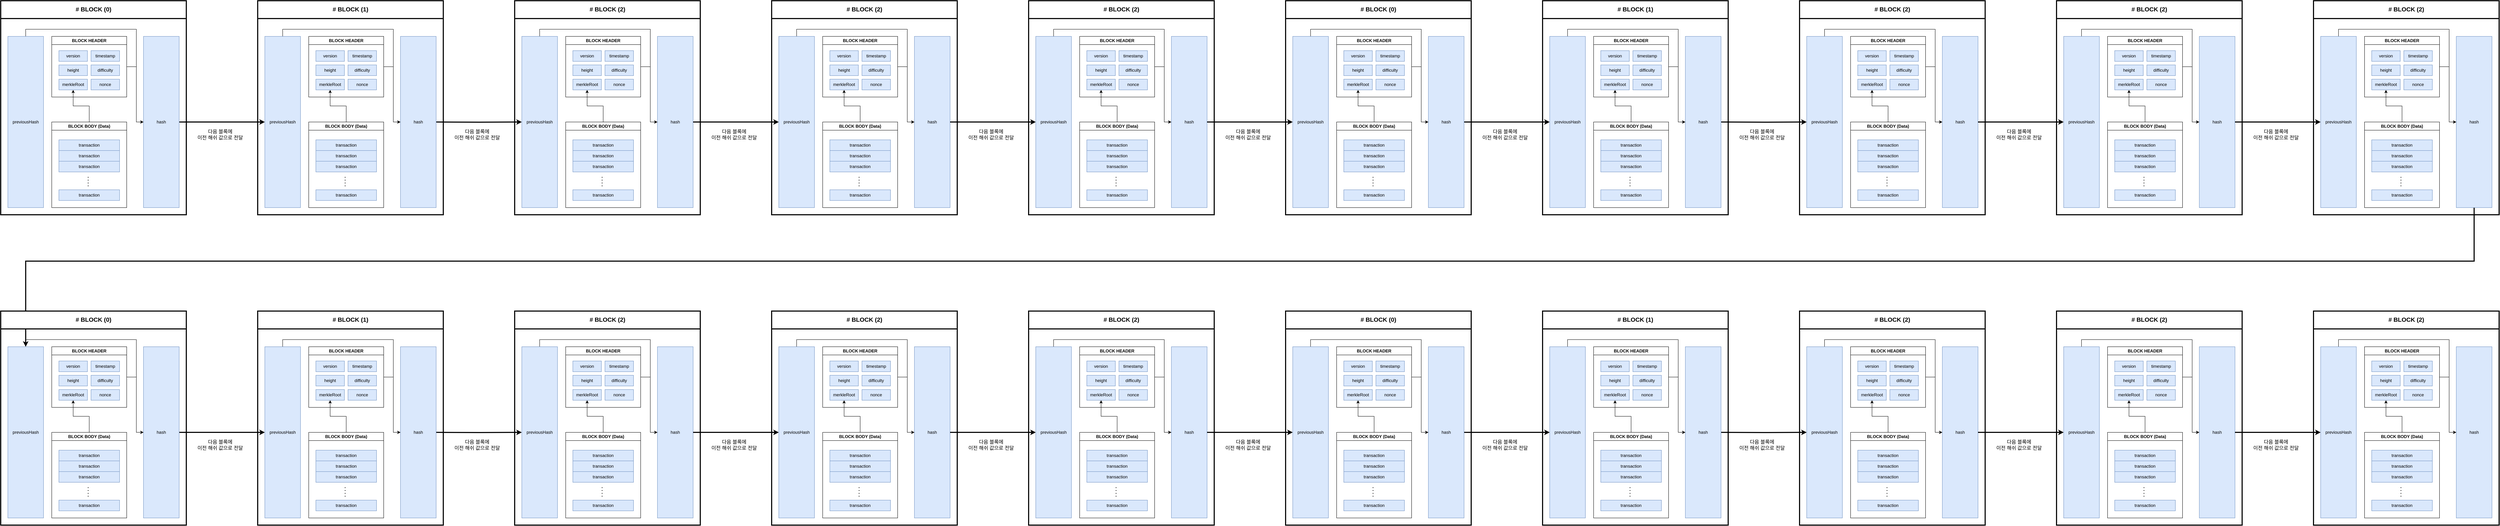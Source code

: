 <mxfile version="20.8.5" type="device"><diagram id="7AUPR-L7_36Lv7pESbKd" name="페이지-1"><mxGraphModel dx="9560" dy="5353" grid="1" gridSize="10" guides="1" tooltips="1" connect="1" arrows="1" fold="1" page="1" pageScale="1" pageWidth="3300" pageHeight="4681" math="0" shadow="0"><root><mxCell id="0"/><mxCell id="1" parent="0"/><mxCell id="O4T2y-5v0eewCNjfiqLz-155" value="# BLOCK (1)" style="swimlane;whiteSpace=wrap;html=1;strokeWidth=3;container=0;startSize=50;fontSize=17;" vertex="1" parent="1"><mxGeometry x="880" y="160" width="520" height="600" as="geometry"/></mxCell><mxCell id="O4T2y-5v0eewCNjfiqLz-174" value="# BLOCK (0)" style="swimlane;whiteSpace=wrap;html=1;strokeWidth=3;container=0;startSize=50;fontSize=17;" vertex="1" parent="1"><mxGeometry x="160" y="160" width="520" height="600" as="geometry"/></mxCell><mxCell id="O4T2y-5v0eewCNjfiqLz-199" style="edgeStyle=orthogonalEdgeStyle;rounded=0;orthogonalLoop=1;jettySize=auto;html=1;exitX=1;exitY=0.5;exitDx=0;exitDy=0;entryX=0;entryY=0.5;entryDx=0;entryDy=0;strokeWidth=3;" edge="1" parent="1" source="O4T2y-5v0eewCNjfiqLz-175" target="O4T2y-5v0eewCNjfiqLz-173"><mxGeometry relative="1" as="geometry"/></mxCell><mxCell id="O4T2y-5v0eewCNjfiqLz-200" value="다음 블록에 &lt;br style=&quot;font-size: 14px;&quot;&gt;이전 해쉬 값으로 전달" style="text;html=1;strokeColor=none;fillColor=none;align=center;verticalAlign=middle;whiteSpace=wrap;rounded=0;strokeWidth=3;fontSize=14;" vertex="1" parent="1"><mxGeometry x="710" y="520" width="130" height="30" as="geometry"/></mxCell><mxCell id="O4T2y-5v0eewCNjfiqLz-201" value="# BLOCK (2)" style="swimlane;whiteSpace=wrap;html=1;strokeWidth=3;container=0;startSize=50;fontSize=17;" vertex="1" parent="1"><mxGeometry x="1600" y="160" width="520" height="600" as="geometry"/></mxCell><mxCell id="O4T2y-5v0eewCNjfiqLz-220" style="edgeStyle=orthogonalEdgeStyle;rounded=0;orthogonalLoop=1;jettySize=auto;html=1;exitX=1;exitY=0.5;exitDx=0;exitDy=0;entryX=0;entryY=0.5;entryDx=0;entryDy=0;strokeWidth=3;" edge="1" parent="1" target="O4T2y-5v0eewCNjfiqLz-219"><mxGeometry relative="1" as="geometry"><mxPoint x="1380.0" y="500.0" as="sourcePoint"/></mxGeometry></mxCell><mxCell id="O4T2y-5v0eewCNjfiqLz-221" value="다음 블록에 &lt;br style=&quot;font-size: 14px;&quot;&gt;이전 해쉬 값으로 전달" style="text;html=1;strokeColor=none;fillColor=none;align=center;verticalAlign=middle;whiteSpace=wrap;rounded=0;strokeWidth=3;fontSize=14;" vertex="1" parent="1"><mxGeometry x="1430" y="520" width="130" height="30" as="geometry"/></mxCell><mxCell id="O4T2y-5v0eewCNjfiqLz-156" value="hash" style="rounded=0;whiteSpace=wrap;html=1;fillColor=#dae8fc;strokeColor=#6c8ebf;" vertex="1" parent="1"><mxGeometry x="1280" y="260" width="100" height="480" as="geometry"/></mxCell><mxCell id="O4T2y-5v0eewCNjfiqLz-157" style="edgeStyle=orthogonalEdgeStyle;rounded=0;orthogonalLoop=1;jettySize=auto;html=1;exitX=0.5;exitY=0;exitDx=0;exitDy=0;entryX=0.5;entryY=1;entryDx=0;entryDy=0;" edge="1" parent="1" source="O4T2y-5v0eewCNjfiqLz-158" target="O4T2y-5v0eewCNjfiqLz-170"><mxGeometry relative="1" as="geometry"/></mxCell><mxCell id="O4T2y-5v0eewCNjfiqLz-158" value="BLOCK BODY (Data)" style="swimlane;whiteSpace=wrap;html=1;" vertex="1" parent="1"><mxGeometry x="1023" y="500" width="210" height="240" as="geometry"/></mxCell><mxCell id="O4T2y-5v0eewCNjfiqLz-159" value="transaction" style="rounded=0;whiteSpace=wrap;html=1;fillColor=#dae8fc;strokeColor=#6c8ebf;" vertex="1" parent="O4T2y-5v0eewCNjfiqLz-158"><mxGeometry x="20" y="190" width="170" height="30" as="geometry"/></mxCell><mxCell id="O4T2y-5v0eewCNjfiqLz-160" value="transaction" style="rounded=0;whiteSpace=wrap;html=1;fillColor=#dae8fc;strokeColor=#6c8ebf;" vertex="1" parent="O4T2y-5v0eewCNjfiqLz-158"><mxGeometry x="20" y="80" width="170" height="30" as="geometry"/></mxCell><mxCell id="O4T2y-5v0eewCNjfiqLz-161" value="transaction" style="rounded=0;whiteSpace=wrap;html=1;fillColor=#dae8fc;strokeColor=#6c8ebf;" vertex="1" parent="O4T2y-5v0eewCNjfiqLz-158"><mxGeometry x="20" y="110" width="170" height="30" as="geometry"/></mxCell><mxCell id="O4T2y-5v0eewCNjfiqLz-162" value="transaction" style="rounded=0;whiteSpace=wrap;html=1;fillColor=#dae8fc;strokeColor=#6c8ebf;" vertex="1" parent="O4T2y-5v0eewCNjfiqLz-158"><mxGeometry x="20" y="50" width="170" height="30" as="geometry"/></mxCell><mxCell id="O4T2y-5v0eewCNjfiqLz-163" value="" style="endArrow=none;dashed=1;html=1;dashPattern=1 3;strokeWidth=2;rounded=0;" edge="1" parent="O4T2y-5v0eewCNjfiqLz-158"><mxGeometry width="50" height="50" relative="1" as="geometry"><mxPoint x="102" y="180" as="sourcePoint"/><mxPoint x="102" y="150" as="targetPoint"/></mxGeometry></mxCell><mxCell id="O4T2y-5v0eewCNjfiqLz-164" style="edgeStyle=orthogonalEdgeStyle;rounded=0;orthogonalLoop=1;jettySize=auto;html=1;exitX=1;exitY=0.5;exitDx=0;exitDy=0;entryX=0;entryY=0.5;entryDx=0;entryDy=0;" edge="1" parent="1" source="O4T2y-5v0eewCNjfiqLz-165" target="O4T2y-5v0eewCNjfiqLz-156"><mxGeometry relative="1" as="geometry"><Array as="points"><mxPoint x="1260" y="345"/><mxPoint x="1260" y="500"/></Array></mxGeometry></mxCell><mxCell id="O4T2y-5v0eewCNjfiqLz-165" value="BLOCK HEADER" style="swimlane;whiteSpace=wrap;html=1;" vertex="1" parent="1"><mxGeometry x="1023" y="260" width="210" height="170" as="geometry"/></mxCell><mxCell id="O4T2y-5v0eewCNjfiqLz-166" value="height" style="rounded=0;whiteSpace=wrap;html=1;fillColor=#dae8fc;strokeColor=#6c8ebf;" vertex="1" parent="O4T2y-5v0eewCNjfiqLz-165"><mxGeometry x="20" y="80" width="80" height="30" as="geometry"/></mxCell><mxCell id="O4T2y-5v0eewCNjfiqLz-167" value="version" style="rounded=0;whiteSpace=wrap;html=1;fillColor=#dae8fc;strokeColor=#6c8ebf;" vertex="1" parent="O4T2y-5v0eewCNjfiqLz-165"><mxGeometry x="20" y="40" width="80" height="30" as="geometry"/></mxCell><mxCell id="O4T2y-5v0eewCNjfiqLz-168" value="timestamp" style="rounded=0;whiteSpace=wrap;html=1;fillColor=#dae8fc;strokeColor=#6c8ebf;" vertex="1" parent="O4T2y-5v0eewCNjfiqLz-165"><mxGeometry x="110" y="40" width="80" height="30" as="geometry"/></mxCell><mxCell id="O4T2y-5v0eewCNjfiqLz-169" value="difficulty" style="rounded=0;whiteSpace=wrap;html=1;fillColor=#dae8fc;strokeColor=#6c8ebf;" vertex="1" parent="O4T2y-5v0eewCNjfiqLz-165"><mxGeometry x="110" y="80" width="80" height="30" as="geometry"/></mxCell><mxCell id="O4T2y-5v0eewCNjfiqLz-170" value="merkleRoot" style="rounded=0;whiteSpace=wrap;html=1;fillColor=#dae8fc;strokeColor=#6c8ebf;" vertex="1" parent="O4T2y-5v0eewCNjfiqLz-165"><mxGeometry x="20" y="120" width="80" height="30" as="geometry"/></mxCell><mxCell id="O4T2y-5v0eewCNjfiqLz-171" value="nonce" style="rounded=0;whiteSpace=wrap;html=1;fillColor=#dae8fc;strokeColor=#6c8ebf;" vertex="1" parent="O4T2y-5v0eewCNjfiqLz-165"><mxGeometry x="110" y="120" width="80" height="30" as="geometry"/></mxCell><mxCell id="O4T2y-5v0eewCNjfiqLz-172" style="edgeStyle=orthogonalEdgeStyle;rounded=0;orthogonalLoop=1;jettySize=auto;html=1;exitX=0.5;exitY=0;exitDx=0;exitDy=0;entryX=0;entryY=0.5;entryDx=0;entryDy=0;" edge="1" parent="1" source="O4T2y-5v0eewCNjfiqLz-173" target="O4T2y-5v0eewCNjfiqLz-156"><mxGeometry relative="1" as="geometry"><Array as="points"><mxPoint x="950" y="240"/><mxPoint x="1260" y="240"/><mxPoint x="1260" y="500"/></Array></mxGeometry></mxCell><mxCell id="O4T2y-5v0eewCNjfiqLz-173" value="previousHash" style="rounded=0;whiteSpace=wrap;html=1;fillColor=#dae8fc;strokeColor=#6c8ebf;" vertex="1" parent="1"><mxGeometry x="900" y="260" width="100" height="480" as="geometry"/></mxCell><mxCell id="O4T2y-5v0eewCNjfiqLz-202" value="hash" style="rounded=0;whiteSpace=wrap;html=1;fillColor=#dae8fc;strokeColor=#6c8ebf;" vertex="1" parent="1"><mxGeometry x="2000" y="260" width="100" height="480" as="geometry"/></mxCell><mxCell id="O4T2y-5v0eewCNjfiqLz-203" style="edgeStyle=orthogonalEdgeStyle;rounded=0;orthogonalLoop=1;jettySize=auto;html=1;exitX=0.5;exitY=0;exitDx=0;exitDy=0;entryX=0.5;entryY=1;entryDx=0;entryDy=0;" edge="1" parent="1" source="O4T2y-5v0eewCNjfiqLz-204" target="O4T2y-5v0eewCNjfiqLz-216"><mxGeometry relative="1" as="geometry"/></mxCell><mxCell id="O4T2y-5v0eewCNjfiqLz-204" value="BLOCK BODY (Data)" style="swimlane;whiteSpace=wrap;html=1;" vertex="1" parent="1"><mxGeometry x="1743" y="500" width="210" height="240" as="geometry"/></mxCell><mxCell id="O4T2y-5v0eewCNjfiqLz-205" value="transaction" style="rounded=0;whiteSpace=wrap;html=1;fillColor=#dae8fc;strokeColor=#6c8ebf;" vertex="1" parent="O4T2y-5v0eewCNjfiqLz-204"><mxGeometry x="20" y="190" width="170" height="30" as="geometry"/></mxCell><mxCell id="O4T2y-5v0eewCNjfiqLz-206" value="transaction" style="rounded=0;whiteSpace=wrap;html=1;fillColor=#dae8fc;strokeColor=#6c8ebf;" vertex="1" parent="O4T2y-5v0eewCNjfiqLz-204"><mxGeometry x="20" y="80" width="170" height="30" as="geometry"/></mxCell><mxCell id="O4T2y-5v0eewCNjfiqLz-207" value="transaction" style="rounded=0;whiteSpace=wrap;html=1;fillColor=#dae8fc;strokeColor=#6c8ebf;" vertex="1" parent="O4T2y-5v0eewCNjfiqLz-204"><mxGeometry x="20" y="110" width="170" height="30" as="geometry"/></mxCell><mxCell id="O4T2y-5v0eewCNjfiqLz-208" value="transaction" style="rounded=0;whiteSpace=wrap;html=1;fillColor=#dae8fc;strokeColor=#6c8ebf;" vertex="1" parent="O4T2y-5v0eewCNjfiqLz-204"><mxGeometry x="20" y="50" width="170" height="30" as="geometry"/></mxCell><mxCell id="O4T2y-5v0eewCNjfiqLz-209" value="" style="endArrow=none;dashed=1;html=1;dashPattern=1 3;strokeWidth=2;rounded=0;" edge="1" parent="O4T2y-5v0eewCNjfiqLz-204"><mxGeometry width="50" height="50" relative="1" as="geometry"><mxPoint x="102" y="180" as="sourcePoint"/><mxPoint x="102" y="150" as="targetPoint"/></mxGeometry></mxCell><mxCell id="O4T2y-5v0eewCNjfiqLz-210" style="edgeStyle=orthogonalEdgeStyle;rounded=0;orthogonalLoop=1;jettySize=auto;html=1;exitX=1;exitY=0.5;exitDx=0;exitDy=0;entryX=0;entryY=0.5;entryDx=0;entryDy=0;" edge="1" parent="1" source="O4T2y-5v0eewCNjfiqLz-211" target="O4T2y-5v0eewCNjfiqLz-202"><mxGeometry relative="1" as="geometry"><Array as="points"><mxPoint x="1980" y="345"/><mxPoint x="1980" y="500"/></Array></mxGeometry></mxCell><mxCell id="O4T2y-5v0eewCNjfiqLz-211" value="BLOCK HEADER" style="swimlane;whiteSpace=wrap;html=1;" vertex="1" parent="1"><mxGeometry x="1743" y="260" width="210" height="170" as="geometry"/></mxCell><mxCell id="O4T2y-5v0eewCNjfiqLz-212" value="height" style="rounded=0;whiteSpace=wrap;html=1;fillColor=#dae8fc;strokeColor=#6c8ebf;" vertex="1" parent="O4T2y-5v0eewCNjfiqLz-211"><mxGeometry x="20" y="80" width="80" height="30" as="geometry"/></mxCell><mxCell id="O4T2y-5v0eewCNjfiqLz-213" value="version" style="rounded=0;whiteSpace=wrap;html=1;fillColor=#dae8fc;strokeColor=#6c8ebf;" vertex="1" parent="O4T2y-5v0eewCNjfiqLz-211"><mxGeometry x="20" y="40" width="80" height="30" as="geometry"/></mxCell><mxCell id="O4T2y-5v0eewCNjfiqLz-214" value="timestamp" style="rounded=0;whiteSpace=wrap;html=1;fillColor=#dae8fc;strokeColor=#6c8ebf;" vertex="1" parent="O4T2y-5v0eewCNjfiqLz-211"><mxGeometry x="110" y="40" width="80" height="30" as="geometry"/></mxCell><mxCell id="O4T2y-5v0eewCNjfiqLz-215" value="difficulty" style="rounded=0;whiteSpace=wrap;html=1;fillColor=#dae8fc;strokeColor=#6c8ebf;" vertex="1" parent="O4T2y-5v0eewCNjfiqLz-211"><mxGeometry x="110" y="80" width="80" height="30" as="geometry"/></mxCell><mxCell id="O4T2y-5v0eewCNjfiqLz-216" value="merkleRoot" style="rounded=0;whiteSpace=wrap;html=1;fillColor=#dae8fc;strokeColor=#6c8ebf;" vertex="1" parent="O4T2y-5v0eewCNjfiqLz-211"><mxGeometry x="20" y="120" width="80" height="30" as="geometry"/></mxCell><mxCell id="O4T2y-5v0eewCNjfiqLz-217" value="nonce" style="rounded=0;whiteSpace=wrap;html=1;fillColor=#dae8fc;strokeColor=#6c8ebf;" vertex="1" parent="O4T2y-5v0eewCNjfiqLz-211"><mxGeometry x="110" y="120" width="80" height="30" as="geometry"/></mxCell><mxCell id="O4T2y-5v0eewCNjfiqLz-218" style="edgeStyle=orthogonalEdgeStyle;rounded=0;orthogonalLoop=1;jettySize=auto;html=1;exitX=0.5;exitY=0;exitDx=0;exitDy=0;entryX=0;entryY=0.5;entryDx=0;entryDy=0;" edge="1" parent="1" source="O4T2y-5v0eewCNjfiqLz-219" target="O4T2y-5v0eewCNjfiqLz-202"><mxGeometry relative="1" as="geometry"><Array as="points"><mxPoint x="1670" y="240"/><mxPoint x="1980" y="240"/><mxPoint x="1980" y="500"/></Array></mxGeometry></mxCell><mxCell id="O4T2y-5v0eewCNjfiqLz-219" value="previousHash" style="rounded=0;whiteSpace=wrap;html=1;fillColor=#dae8fc;strokeColor=#6c8ebf;" vertex="1" parent="1"><mxGeometry x="1620" y="260" width="100" height="480" as="geometry"/></mxCell><mxCell id="O4T2y-5v0eewCNjfiqLz-175" value="hash" style="rounded=0;whiteSpace=wrap;html=1;fillColor=#dae8fc;strokeColor=#6c8ebf;" vertex="1" parent="1"><mxGeometry x="560" y="260" width="100" height="480" as="geometry"/></mxCell><mxCell id="O4T2y-5v0eewCNjfiqLz-176" style="edgeStyle=orthogonalEdgeStyle;rounded=0;orthogonalLoop=1;jettySize=auto;html=1;exitX=0.5;exitY=0;exitDx=0;exitDy=0;entryX=0.5;entryY=1;entryDx=0;entryDy=0;" edge="1" parent="1" source="O4T2y-5v0eewCNjfiqLz-177" target="O4T2y-5v0eewCNjfiqLz-189"><mxGeometry relative="1" as="geometry"/></mxCell><mxCell id="O4T2y-5v0eewCNjfiqLz-177" value="BLOCK BODY (Data)" style="swimlane;whiteSpace=wrap;html=1;" vertex="1" parent="1"><mxGeometry x="303" y="500" width="210" height="240" as="geometry"/></mxCell><mxCell id="O4T2y-5v0eewCNjfiqLz-178" value="transaction" style="rounded=0;whiteSpace=wrap;html=1;fillColor=#dae8fc;strokeColor=#6c8ebf;" vertex="1" parent="O4T2y-5v0eewCNjfiqLz-177"><mxGeometry x="20" y="190" width="170" height="30" as="geometry"/></mxCell><mxCell id="O4T2y-5v0eewCNjfiqLz-179" value="transaction" style="rounded=0;whiteSpace=wrap;html=1;fillColor=#dae8fc;strokeColor=#6c8ebf;" vertex="1" parent="O4T2y-5v0eewCNjfiqLz-177"><mxGeometry x="20" y="80" width="170" height="30" as="geometry"/></mxCell><mxCell id="O4T2y-5v0eewCNjfiqLz-180" value="transaction" style="rounded=0;whiteSpace=wrap;html=1;fillColor=#dae8fc;strokeColor=#6c8ebf;" vertex="1" parent="O4T2y-5v0eewCNjfiqLz-177"><mxGeometry x="20" y="110" width="170" height="30" as="geometry"/></mxCell><mxCell id="O4T2y-5v0eewCNjfiqLz-181" value="transaction" style="rounded=0;whiteSpace=wrap;html=1;fillColor=#dae8fc;strokeColor=#6c8ebf;" vertex="1" parent="O4T2y-5v0eewCNjfiqLz-177"><mxGeometry x="20" y="50" width="170" height="30" as="geometry"/></mxCell><mxCell id="O4T2y-5v0eewCNjfiqLz-182" value="" style="endArrow=none;dashed=1;html=1;dashPattern=1 3;strokeWidth=2;rounded=0;" edge="1" parent="O4T2y-5v0eewCNjfiqLz-177"><mxGeometry width="50" height="50" relative="1" as="geometry"><mxPoint x="102" y="180" as="sourcePoint"/><mxPoint x="102" y="150" as="targetPoint"/></mxGeometry></mxCell><mxCell id="O4T2y-5v0eewCNjfiqLz-183" style="edgeStyle=orthogonalEdgeStyle;rounded=0;orthogonalLoop=1;jettySize=auto;html=1;exitX=1;exitY=0.5;exitDx=0;exitDy=0;entryX=0;entryY=0.5;entryDx=0;entryDy=0;" edge="1" parent="1" source="O4T2y-5v0eewCNjfiqLz-184" target="O4T2y-5v0eewCNjfiqLz-175"><mxGeometry relative="1" as="geometry"><Array as="points"><mxPoint x="540" y="345"/><mxPoint x="540" y="500"/></Array></mxGeometry></mxCell><mxCell id="O4T2y-5v0eewCNjfiqLz-184" value="BLOCK HEADER" style="swimlane;whiteSpace=wrap;html=1;" vertex="1" parent="1"><mxGeometry x="303" y="260" width="210" height="170" as="geometry"/></mxCell><mxCell id="O4T2y-5v0eewCNjfiqLz-185" value="height" style="rounded=0;whiteSpace=wrap;html=1;fillColor=#dae8fc;strokeColor=#6c8ebf;" vertex="1" parent="O4T2y-5v0eewCNjfiqLz-184"><mxGeometry x="20" y="80" width="80" height="30" as="geometry"/></mxCell><mxCell id="O4T2y-5v0eewCNjfiqLz-186" value="version" style="rounded=0;whiteSpace=wrap;html=1;fillColor=#dae8fc;strokeColor=#6c8ebf;" vertex="1" parent="O4T2y-5v0eewCNjfiqLz-184"><mxGeometry x="20" y="40" width="80" height="30" as="geometry"/></mxCell><mxCell id="O4T2y-5v0eewCNjfiqLz-187" value="timestamp" style="rounded=0;whiteSpace=wrap;html=1;fillColor=#dae8fc;strokeColor=#6c8ebf;" vertex="1" parent="O4T2y-5v0eewCNjfiqLz-184"><mxGeometry x="110" y="40" width="80" height="30" as="geometry"/></mxCell><mxCell id="O4T2y-5v0eewCNjfiqLz-188" value="difficulty" style="rounded=0;whiteSpace=wrap;html=1;fillColor=#dae8fc;strokeColor=#6c8ebf;" vertex="1" parent="O4T2y-5v0eewCNjfiqLz-184"><mxGeometry x="110" y="80" width="80" height="30" as="geometry"/></mxCell><mxCell id="O4T2y-5v0eewCNjfiqLz-189" value="merkleRoot" style="rounded=0;whiteSpace=wrap;html=1;fillColor=#dae8fc;strokeColor=#6c8ebf;" vertex="1" parent="O4T2y-5v0eewCNjfiqLz-184"><mxGeometry x="20" y="120" width="80" height="30" as="geometry"/></mxCell><mxCell id="O4T2y-5v0eewCNjfiqLz-190" value="nonce" style="rounded=0;whiteSpace=wrap;html=1;fillColor=#dae8fc;strokeColor=#6c8ebf;" vertex="1" parent="O4T2y-5v0eewCNjfiqLz-184"><mxGeometry x="110" y="120" width="80" height="30" as="geometry"/></mxCell><mxCell id="O4T2y-5v0eewCNjfiqLz-191" style="edgeStyle=orthogonalEdgeStyle;rounded=0;orthogonalLoop=1;jettySize=auto;html=1;exitX=0.5;exitY=0;exitDx=0;exitDy=0;entryX=0;entryY=0.5;entryDx=0;entryDy=0;" edge="1" parent="1" source="O4T2y-5v0eewCNjfiqLz-192" target="O4T2y-5v0eewCNjfiqLz-175"><mxGeometry relative="1" as="geometry"><Array as="points"><mxPoint x="230" y="240"/><mxPoint x="540" y="240"/><mxPoint x="540" y="500"/></Array></mxGeometry></mxCell><mxCell id="O4T2y-5v0eewCNjfiqLz-192" value="previousHash" style="rounded=0;whiteSpace=wrap;html=1;fillColor=#dae8fc;strokeColor=#6c8ebf;" vertex="1" parent="1"><mxGeometry x="180" y="260" width="100" height="480" as="geometry"/></mxCell><mxCell id="O4T2y-5v0eewCNjfiqLz-223" style="edgeStyle=orthogonalEdgeStyle;rounded=0;orthogonalLoop=1;jettySize=auto;html=1;exitX=1;exitY=0.5;exitDx=0;exitDy=0;entryX=0;entryY=0.5;entryDx=0;entryDy=0;strokeWidth=3;" edge="1" parent="1"><mxGeometry relative="1" as="geometry"><mxPoint x="2100" y="500" as="sourcePoint"/><mxPoint x="2340" y="500" as="targetPoint"/></mxGeometry></mxCell><mxCell id="O4T2y-5v0eewCNjfiqLz-224" value="다음 블록에 &lt;br style=&quot;font-size: 14px;&quot;&gt;이전 해쉬 값으로 전달" style="text;html=1;strokeColor=none;fillColor=none;align=center;verticalAlign=middle;whiteSpace=wrap;rounded=0;strokeWidth=3;fontSize=14;" vertex="1" parent="1"><mxGeometry x="2150" y="520" width="130" height="30" as="geometry"/></mxCell><mxCell id="O4T2y-5v0eewCNjfiqLz-225" value="# BLOCK (2)" style="swimlane;whiteSpace=wrap;html=1;strokeWidth=3;container=0;startSize=50;fontSize=17;" vertex="1" parent="1"><mxGeometry x="2320" y="160" width="520" height="600" as="geometry"/></mxCell><mxCell id="O4T2y-5v0eewCNjfiqLz-226" value="hash" style="rounded=0;whiteSpace=wrap;html=1;fillColor=#dae8fc;strokeColor=#6c8ebf;" vertex="1" parent="1"><mxGeometry x="2720" y="260" width="100" height="480" as="geometry"/></mxCell><mxCell id="O4T2y-5v0eewCNjfiqLz-227" style="edgeStyle=orthogonalEdgeStyle;rounded=0;orthogonalLoop=1;jettySize=auto;html=1;exitX=0.5;exitY=0;exitDx=0;exitDy=0;entryX=0.5;entryY=1;entryDx=0;entryDy=0;" edge="1" parent="1" source="O4T2y-5v0eewCNjfiqLz-228" target="O4T2y-5v0eewCNjfiqLz-240"><mxGeometry relative="1" as="geometry"/></mxCell><mxCell id="O4T2y-5v0eewCNjfiqLz-228" value="BLOCK BODY (Data)" style="swimlane;whiteSpace=wrap;html=1;" vertex="1" parent="1"><mxGeometry x="2463" y="500" width="210" height="240" as="geometry"/></mxCell><mxCell id="O4T2y-5v0eewCNjfiqLz-229" value="transaction" style="rounded=0;whiteSpace=wrap;html=1;fillColor=#dae8fc;strokeColor=#6c8ebf;" vertex="1" parent="O4T2y-5v0eewCNjfiqLz-228"><mxGeometry x="20" y="190" width="170" height="30" as="geometry"/></mxCell><mxCell id="O4T2y-5v0eewCNjfiqLz-230" value="transaction" style="rounded=0;whiteSpace=wrap;html=1;fillColor=#dae8fc;strokeColor=#6c8ebf;" vertex="1" parent="O4T2y-5v0eewCNjfiqLz-228"><mxGeometry x="20" y="80" width="170" height="30" as="geometry"/></mxCell><mxCell id="O4T2y-5v0eewCNjfiqLz-231" value="transaction" style="rounded=0;whiteSpace=wrap;html=1;fillColor=#dae8fc;strokeColor=#6c8ebf;" vertex="1" parent="O4T2y-5v0eewCNjfiqLz-228"><mxGeometry x="20" y="110" width="170" height="30" as="geometry"/></mxCell><mxCell id="O4T2y-5v0eewCNjfiqLz-232" value="transaction" style="rounded=0;whiteSpace=wrap;html=1;fillColor=#dae8fc;strokeColor=#6c8ebf;" vertex="1" parent="O4T2y-5v0eewCNjfiqLz-228"><mxGeometry x="20" y="50" width="170" height="30" as="geometry"/></mxCell><mxCell id="O4T2y-5v0eewCNjfiqLz-233" value="" style="endArrow=none;dashed=1;html=1;dashPattern=1 3;strokeWidth=2;rounded=0;" edge="1" parent="O4T2y-5v0eewCNjfiqLz-228"><mxGeometry width="50" height="50" relative="1" as="geometry"><mxPoint x="102" y="180" as="sourcePoint"/><mxPoint x="102" y="150" as="targetPoint"/></mxGeometry></mxCell><mxCell id="O4T2y-5v0eewCNjfiqLz-234" style="edgeStyle=orthogonalEdgeStyle;rounded=0;orthogonalLoop=1;jettySize=auto;html=1;exitX=1;exitY=0.5;exitDx=0;exitDy=0;entryX=0;entryY=0.5;entryDx=0;entryDy=0;" edge="1" parent="1" source="O4T2y-5v0eewCNjfiqLz-235" target="O4T2y-5v0eewCNjfiqLz-226"><mxGeometry relative="1" as="geometry"><Array as="points"><mxPoint x="2700" y="345"/><mxPoint x="2700" y="500"/></Array></mxGeometry></mxCell><mxCell id="O4T2y-5v0eewCNjfiqLz-235" value="BLOCK HEADER" style="swimlane;whiteSpace=wrap;html=1;" vertex="1" parent="1"><mxGeometry x="2463" y="260" width="210" height="170" as="geometry"/></mxCell><mxCell id="O4T2y-5v0eewCNjfiqLz-236" value="height" style="rounded=0;whiteSpace=wrap;html=1;fillColor=#dae8fc;strokeColor=#6c8ebf;" vertex="1" parent="O4T2y-5v0eewCNjfiqLz-235"><mxGeometry x="20" y="80" width="80" height="30" as="geometry"/></mxCell><mxCell id="O4T2y-5v0eewCNjfiqLz-237" value="version" style="rounded=0;whiteSpace=wrap;html=1;fillColor=#dae8fc;strokeColor=#6c8ebf;" vertex="1" parent="O4T2y-5v0eewCNjfiqLz-235"><mxGeometry x="20" y="40" width="80" height="30" as="geometry"/></mxCell><mxCell id="O4T2y-5v0eewCNjfiqLz-238" value="timestamp" style="rounded=0;whiteSpace=wrap;html=1;fillColor=#dae8fc;strokeColor=#6c8ebf;" vertex="1" parent="O4T2y-5v0eewCNjfiqLz-235"><mxGeometry x="110" y="40" width="80" height="30" as="geometry"/></mxCell><mxCell id="O4T2y-5v0eewCNjfiqLz-239" value="difficulty" style="rounded=0;whiteSpace=wrap;html=1;fillColor=#dae8fc;strokeColor=#6c8ebf;" vertex="1" parent="O4T2y-5v0eewCNjfiqLz-235"><mxGeometry x="110" y="80" width="80" height="30" as="geometry"/></mxCell><mxCell id="O4T2y-5v0eewCNjfiqLz-240" value="merkleRoot" style="rounded=0;whiteSpace=wrap;html=1;fillColor=#dae8fc;strokeColor=#6c8ebf;" vertex="1" parent="O4T2y-5v0eewCNjfiqLz-235"><mxGeometry x="20" y="120" width="80" height="30" as="geometry"/></mxCell><mxCell id="O4T2y-5v0eewCNjfiqLz-241" value="nonce" style="rounded=0;whiteSpace=wrap;html=1;fillColor=#dae8fc;strokeColor=#6c8ebf;" vertex="1" parent="O4T2y-5v0eewCNjfiqLz-235"><mxGeometry x="110" y="120" width="80" height="30" as="geometry"/></mxCell><mxCell id="O4T2y-5v0eewCNjfiqLz-242" style="edgeStyle=orthogonalEdgeStyle;rounded=0;orthogonalLoop=1;jettySize=auto;html=1;exitX=0.5;exitY=0;exitDx=0;exitDy=0;entryX=0;entryY=0.5;entryDx=0;entryDy=0;" edge="1" parent="1" source="O4T2y-5v0eewCNjfiqLz-243" target="O4T2y-5v0eewCNjfiqLz-226"><mxGeometry relative="1" as="geometry"><Array as="points"><mxPoint x="2390" y="240"/><mxPoint x="2700" y="240"/><mxPoint x="2700" y="500"/></Array></mxGeometry></mxCell><mxCell id="O4T2y-5v0eewCNjfiqLz-243" value="previousHash" style="rounded=0;whiteSpace=wrap;html=1;fillColor=#dae8fc;strokeColor=#6c8ebf;" vertex="1" parent="1"><mxGeometry x="2340" y="260" width="100" height="480" as="geometry"/></mxCell><mxCell id="O4T2y-5v0eewCNjfiqLz-244" style="edgeStyle=orthogonalEdgeStyle;rounded=0;orthogonalLoop=1;jettySize=auto;html=1;exitX=1;exitY=0.5;exitDx=0;exitDy=0;entryX=0;entryY=0.5;entryDx=0;entryDy=0;strokeWidth=3;" edge="1" parent="1"><mxGeometry relative="1" as="geometry"><mxPoint x="2820" y="500" as="sourcePoint"/><mxPoint x="3060" y="500" as="targetPoint"/></mxGeometry></mxCell><mxCell id="O4T2y-5v0eewCNjfiqLz-245" value="다음 블록에 &lt;br style=&quot;font-size: 14px;&quot;&gt;이전 해쉬 값으로 전달" style="text;html=1;strokeColor=none;fillColor=none;align=center;verticalAlign=middle;whiteSpace=wrap;rounded=0;strokeWidth=3;fontSize=14;" vertex="1" parent="1"><mxGeometry x="2870" y="520" width="130" height="30" as="geometry"/></mxCell><mxCell id="O4T2y-5v0eewCNjfiqLz-246" value="# BLOCK (2)" style="swimlane;whiteSpace=wrap;html=1;strokeWidth=3;container=0;startSize=50;fontSize=17;" vertex="1" parent="1"><mxGeometry x="3040" y="160" width="520" height="600" as="geometry"/></mxCell><mxCell id="O4T2y-5v0eewCNjfiqLz-247" value="hash" style="rounded=0;whiteSpace=wrap;html=1;fillColor=#dae8fc;strokeColor=#6c8ebf;" vertex="1" parent="1"><mxGeometry x="3440" y="260" width="100" height="480" as="geometry"/></mxCell><mxCell id="O4T2y-5v0eewCNjfiqLz-248" style="edgeStyle=orthogonalEdgeStyle;rounded=0;orthogonalLoop=1;jettySize=auto;html=1;exitX=0.5;exitY=0;exitDx=0;exitDy=0;entryX=0.5;entryY=1;entryDx=0;entryDy=0;" edge="1" parent="1" source="O4T2y-5v0eewCNjfiqLz-249" target="O4T2y-5v0eewCNjfiqLz-261"><mxGeometry relative="1" as="geometry"/></mxCell><mxCell id="O4T2y-5v0eewCNjfiqLz-249" value="BLOCK BODY (Data)" style="swimlane;whiteSpace=wrap;html=1;" vertex="1" parent="1"><mxGeometry x="3183" y="500" width="210" height="240" as="geometry"/></mxCell><mxCell id="O4T2y-5v0eewCNjfiqLz-250" value="transaction" style="rounded=0;whiteSpace=wrap;html=1;fillColor=#dae8fc;strokeColor=#6c8ebf;" vertex="1" parent="O4T2y-5v0eewCNjfiqLz-249"><mxGeometry x="20" y="190" width="170" height="30" as="geometry"/></mxCell><mxCell id="O4T2y-5v0eewCNjfiqLz-251" value="transaction" style="rounded=0;whiteSpace=wrap;html=1;fillColor=#dae8fc;strokeColor=#6c8ebf;" vertex="1" parent="O4T2y-5v0eewCNjfiqLz-249"><mxGeometry x="20" y="80" width="170" height="30" as="geometry"/></mxCell><mxCell id="O4T2y-5v0eewCNjfiqLz-252" value="transaction" style="rounded=0;whiteSpace=wrap;html=1;fillColor=#dae8fc;strokeColor=#6c8ebf;" vertex="1" parent="O4T2y-5v0eewCNjfiqLz-249"><mxGeometry x="20" y="110" width="170" height="30" as="geometry"/></mxCell><mxCell id="O4T2y-5v0eewCNjfiqLz-253" value="transaction" style="rounded=0;whiteSpace=wrap;html=1;fillColor=#dae8fc;strokeColor=#6c8ebf;" vertex="1" parent="O4T2y-5v0eewCNjfiqLz-249"><mxGeometry x="20" y="50" width="170" height="30" as="geometry"/></mxCell><mxCell id="O4T2y-5v0eewCNjfiqLz-254" value="" style="endArrow=none;dashed=1;html=1;dashPattern=1 3;strokeWidth=2;rounded=0;" edge="1" parent="O4T2y-5v0eewCNjfiqLz-249"><mxGeometry width="50" height="50" relative="1" as="geometry"><mxPoint x="102" y="180" as="sourcePoint"/><mxPoint x="102" y="150" as="targetPoint"/></mxGeometry></mxCell><mxCell id="O4T2y-5v0eewCNjfiqLz-255" style="edgeStyle=orthogonalEdgeStyle;rounded=0;orthogonalLoop=1;jettySize=auto;html=1;exitX=1;exitY=0.5;exitDx=0;exitDy=0;entryX=0;entryY=0.5;entryDx=0;entryDy=0;" edge="1" parent="1" source="O4T2y-5v0eewCNjfiqLz-256" target="O4T2y-5v0eewCNjfiqLz-247"><mxGeometry relative="1" as="geometry"><Array as="points"><mxPoint x="3420" y="345"/><mxPoint x="3420" y="500"/></Array></mxGeometry></mxCell><mxCell id="O4T2y-5v0eewCNjfiqLz-256" value="BLOCK HEADER" style="swimlane;whiteSpace=wrap;html=1;" vertex="1" parent="1"><mxGeometry x="3183" y="260" width="210" height="170" as="geometry"/></mxCell><mxCell id="O4T2y-5v0eewCNjfiqLz-257" value="height" style="rounded=0;whiteSpace=wrap;html=1;fillColor=#dae8fc;strokeColor=#6c8ebf;" vertex="1" parent="O4T2y-5v0eewCNjfiqLz-256"><mxGeometry x="20" y="80" width="80" height="30" as="geometry"/></mxCell><mxCell id="O4T2y-5v0eewCNjfiqLz-258" value="version" style="rounded=0;whiteSpace=wrap;html=1;fillColor=#dae8fc;strokeColor=#6c8ebf;" vertex="1" parent="O4T2y-5v0eewCNjfiqLz-256"><mxGeometry x="20" y="40" width="80" height="30" as="geometry"/></mxCell><mxCell id="O4T2y-5v0eewCNjfiqLz-259" value="timestamp" style="rounded=0;whiteSpace=wrap;html=1;fillColor=#dae8fc;strokeColor=#6c8ebf;" vertex="1" parent="O4T2y-5v0eewCNjfiqLz-256"><mxGeometry x="110" y="40" width="80" height="30" as="geometry"/></mxCell><mxCell id="O4T2y-5v0eewCNjfiqLz-260" value="difficulty" style="rounded=0;whiteSpace=wrap;html=1;fillColor=#dae8fc;strokeColor=#6c8ebf;" vertex="1" parent="O4T2y-5v0eewCNjfiqLz-256"><mxGeometry x="110" y="80" width="80" height="30" as="geometry"/></mxCell><mxCell id="O4T2y-5v0eewCNjfiqLz-261" value="merkleRoot" style="rounded=0;whiteSpace=wrap;html=1;fillColor=#dae8fc;strokeColor=#6c8ebf;" vertex="1" parent="O4T2y-5v0eewCNjfiqLz-256"><mxGeometry x="20" y="120" width="80" height="30" as="geometry"/></mxCell><mxCell id="O4T2y-5v0eewCNjfiqLz-262" value="nonce" style="rounded=0;whiteSpace=wrap;html=1;fillColor=#dae8fc;strokeColor=#6c8ebf;" vertex="1" parent="O4T2y-5v0eewCNjfiqLz-256"><mxGeometry x="110" y="120" width="80" height="30" as="geometry"/></mxCell><mxCell id="O4T2y-5v0eewCNjfiqLz-263" style="edgeStyle=orthogonalEdgeStyle;rounded=0;orthogonalLoop=1;jettySize=auto;html=1;exitX=0.5;exitY=0;exitDx=0;exitDy=0;entryX=0;entryY=0.5;entryDx=0;entryDy=0;" edge="1" parent="1" source="O4T2y-5v0eewCNjfiqLz-264" target="O4T2y-5v0eewCNjfiqLz-247"><mxGeometry relative="1" as="geometry"><Array as="points"><mxPoint x="3110" y="240"/><mxPoint x="3420" y="240"/><mxPoint x="3420" y="500"/></Array></mxGeometry></mxCell><mxCell id="O4T2y-5v0eewCNjfiqLz-264" value="previousHash" style="rounded=0;whiteSpace=wrap;html=1;fillColor=#dae8fc;strokeColor=#6c8ebf;" vertex="1" parent="1"><mxGeometry x="3060" y="260" width="100" height="480" as="geometry"/></mxCell><mxCell id="O4T2y-5v0eewCNjfiqLz-368" value="# BLOCK (1)" style="swimlane;whiteSpace=wrap;html=1;strokeWidth=3;container=0;startSize=50;fontSize=17;" vertex="1" parent="1"><mxGeometry x="4480" y="160" width="520" height="600" as="geometry"/></mxCell><mxCell id="O4T2y-5v0eewCNjfiqLz-369" value="# BLOCK (0)" style="swimlane;whiteSpace=wrap;html=1;strokeWidth=3;container=0;startSize=50;fontSize=17;" vertex="1" parent="1"><mxGeometry x="3760" y="160" width="520" height="600" as="geometry"/></mxCell><mxCell id="O4T2y-5v0eewCNjfiqLz-370" style="edgeStyle=orthogonalEdgeStyle;rounded=0;orthogonalLoop=1;jettySize=auto;html=1;exitX=1;exitY=0.5;exitDx=0;exitDy=0;entryX=0;entryY=0.5;entryDx=0;entryDy=0;strokeWidth=3;" edge="1" parent="1" source="O4T2y-5v0eewCNjfiqLz-411" target="O4T2y-5v0eewCNjfiqLz-392"><mxGeometry relative="1" as="geometry"/></mxCell><mxCell id="O4T2y-5v0eewCNjfiqLz-371" value="다음 블록에 &lt;br style=&quot;font-size: 14px;&quot;&gt;이전 해쉬 값으로 전달" style="text;html=1;strokeColor=none;fillColor=none;align=center;verticalAlign=middle;whiteSpace=wrap;rounded=0;strokeWidth=3;fontSize=14;" vertex="1" parent="1"><mxGeometry x="4310" y="520" width="130" height="30" as="geometry"/></mxCell><mxCell id="O4T2y-5v0eewCNjfiqLz-372" value="# BLOCK (2)" style="swimlane;whiteSpace=wrap;html=1;strokeWidth=3;container=0;startSize=50;fontSize=17;" vertex="1" parent="1"><mxGeometry x="5200" y="160" width="520" height="600" as="geometry"/></mxCell><mxCell id="O4T2y-5v0eewCNjfiqLz-373" style="edgeStyle=orthogonalEdgeStyle;rounded=0;orthogonalLoop=1;jettySize=auto;html=1;exitX=1;exitY=0.5;exitDx=0;exitDy=0;entryX=0;entryY=0.5;entryDx=0;entryDy=0;strokeWidth=3;" edge="1" parent="1" target="O4T2y-5v0eewCNjfiqLz-410"><mxGeometry relative="1" as="geometry"><mxPoint x="4980" y="500" as="sourcePoint"/></mxGeometry></mxCell><mxCell id="O4T2y-5v0eewCNjfiqLz-374" value="다음 블록에 &lt;br style=&quot;font-size: 14px;&quot;&gt;이전 해쉬 값으로 전달" style="text;html=1;strokeColor=none;fillColor=none;align=center;verticalAlign=middle;whiteSpace=wrap;rounded=0;strokeWidth=3;fontSize=14;" vertex="1" parent="1"><mxGeometry x="5030" y="520" width="130" height="30" as="geometry"/></mxCell><mxCell id="O4T2y-5v0eewCNjfiqLz-375" value="hash" style="rounded=0;whiteSpace=wrap;html=1;fillColor=#dae8fc;strokeColor=#6c8ebf;" vertex="1" parent="1"><mxGeometry x="4880" y="260" width="100" height="480" as="geometry"/></mxCell><mxCell id="O4T2y-5v0eewCNjfiqLz-376" style="edgeStyle=orthogonalEdgeStyle;rounded=0;orthogonalLoop=1;jettySize=auto;html=1;exitX=0.5;exitY=0;exitDx=0;exitDy=0;entryX=0.5;entryY=1;entryDx=0;entryDy=0;" edge="1" parent="1" source="O4T2y-5v0eewCNjfiqLz-377" target="O4T2y-5v0eewCNjfiqLz-389"><mxGeometry relative="1" as="geometry"/></mxCell><mxCell id="O4T2y-5v0eewCNjfiqLz-377" value="BLOCK BODY (Data)" style="swimlane;whiteSpace=wrap;html=1;" vertex="1" parent="1"><mxGeometry x="4623" y="500" width="210" height="240" as="geometry"/></mxCell><mxCell id="O4T2y-5v0eewCNjfiqLz-378" value="transaction" style="rounded=0;whiteSpace=wrap;html=1;fillColor=#dae8fc;strokeColor=#6c8ebf;" vertex="1" parent="O4T2y-5v0eewCNjfiqLz-377"><mxGeometry x="20" y="190" width="170" height="30" as="geometry"/></mxCell><mxCell id="O4T2y-5v0eewCNjfiqLz-379" value="transaction" style="rounded=0;whiteSpace=wrap;html=1;fillColor=#dae8fc;strokeColor=#6c8ebf;" vertex="1" parent="O4T2y-5v0eewCNjfiqLz-377"><mxGeometry x="20" y="80" width="170" height="30" as="geometry"/></mxCell><mxCell id="O4T2y-5v0eewCNjfiqLz-380" value="transaction" style="rounded=0;whiteSpace=wrap;html=1;fillColor=#dae8fc;strokeColor=#6c8ebf;" vertex="1" parent="O4T2y-5v0eewCNjfiqLz-377"><mxGeometry x="20" y="110" width="170" height="30" as="geometry"/></mxCell><mxCell id="O4T2y-5v0eewCNjfiqLz-381" value="transaction" style="rounded=0;whiteSpace=wrap;html=1;fillColor=#dae8fc;strokeColor=#6c8ebf;" vertex="1" parent="O4T2y-5v0eewCNjfiqLz-377"><mxGeometry x="20" y="50" width="170" height="30" as="geometry"/></mxCell><mxCell id="O4T2y-5v0eewCNjfiqLz-382" value="" style="endArrow=none;dashed=1;html=1;dashPattern=1 3;strokeWidth=2;rounded=0;" edge="1" parent="O4T2y-5v0eewCNjfiqLz-377"><mxGeometry width="50" height="50" relative="1" as="geometry"><mxPoint x="102" y="180" as="sourcePoint"/><mxPoint x="102" y="150" as="targetPoint"/></mxGeometry></mxCell><mxCell id="O4T2y-5v0eewCNjfiqLz-383" style="edgeStyle=orthogonalEdgeStyle;rounded=0;orthogonalLoop=1;jettySize=auto;html=1;exitX=1;exitY=0.5;exitDx=0;exitDy=0;entryX=0;entryY=0.5;entryDx=0;entryDy=0;" edge="1" parent="1" source="O4T2y-5v0eewCNjfiqLz-384" target="O4T2y-5v0eewCNjfiqLz-375"><mxGeometry relative="1" as="geometry"><Array as="points"><mxPoint x="4860" y="345"/><mxPoint x="4860" y="500"/></Array></mxGeometry></mxCell><mxCell id="O4T2y-5v0eewCNjfiqLz-384" value="BLOCK HEADER" style="swimlane;whiteSpace=wrap;html=1;" vertex="1" parent="1"><mxGeometry x="4623" y="260" width="210" height="170" as="geometry"/></mxCell><mxCell id="O4T2y-5v0eewCNjfiqLz-385" value="height" style="rounded=0;whiteSpace=wrap;html=1;fillColor=#dae8fc;strokeColor=#6c8ebf;" vertex="1" parent="O4T2y-5v0eewCNjfiqLz-384"><mxGeometry x="20" y="80" width="80" height="30" as="geometry"/></mxCell><mxCell id="O4T2y-5v0eewCNjfiqLz-386" value="version" style="rounded=0;whiteSpace=wrap;html=1;fillColor=#dae8fc;strokeColor=#6c8ebf;" vertex="1" parent="O4T2y-5v0eewCNjfiqLz-384"><mxGeometry x="20" y="40" width="80" height="30" as="geometry"/></mxCell><mxCell id="O4T2y-5v0eewCNjfiqLz-387" value="timestamp" style="rounded=0;whiteSpace=wrap;html=1;fillColor=#dae8fc;strokeColor=#6c8ebf;" vertex="1" parent="O4T2y-5v0eewCNjfiqLz-384"><mxGeometry x="110" y="40" width="80" height="30" as="geometry"/></mxCell><mxCell id="O4T2y-5v0eewCNjfiqLz-388" value="difficulty" style="rounded=0;whiteSpace=wrap;html=1;fillColor=#dae8fc;strokeColor=#6c8ebf;" vertex="1" parent="O4T2y-5v0eewCNjfiqLz-384"><mxGeometry x="110" y="80" width="80" height="30" as="geometry"/></mxCell><mxCell id="O4T2y-5v0eewCNjfiqLz-389" value="merkleRoot" style="rounded=0;whiteSpace=wrap;html=1;fillColor=#dae8fc;strokeColor=#6c8ebf;" vertex="1" parent="O4T2y-5v0eewCNjfiqLz-384"><mxGeometry x="20" y="120" width="80" height="30" as="geometry"/></mxCell><mxCell id="O4T2y-5v0eewCNjfiqLz-390" value="nonce" style="rounded=0;whiteSpace=wrap;html=1;fillColor=#dae8fc;strokeColor=#6c8ebf;" vertex="1" parent="O4T2y-5v0eewCNjfiqLz-384"><mxGeometry x="110" y="120" width="80" height="30" as="geometry"/></mxCell><mxCell id="O4T2y-5v0eewCNjfiqLz-391" style="edgeStyle=orthogonalEdgeStyle;rounded=0;orthogonalLoop=1;jettySize=auto;html=1;exitX=0.5;exitY=0;exitDx=0;exitDy=0;entryX=0;entryY=0.5;entryDx=0;entryDy=0;" edge="1" parent="1" source="O4T2y-5v0eewCNjfiqLz-392" target="O4T2y-5v0eewCNjfiqLz-375"><mxGeometry relative="1" as="geometry"><Array as="points"><mxPoint x="4550" y="240"/><mxPoint x="4860" y="240"/><mxPoint x="4860" y="500"/></Array></mxGeometry></mxCell><mxCell id="O4T2y-5v0eewCNjfiqLz-392" value="previousHash" style="rounded=0;whiteSpace=wrap;html=1;fillColor=#dae8fc;strokeColor=#6c8ebf;" vertex="1" parent="1"><mxGeometry x="4500" y="260" width="100" height="480" as="geometry"/></mxCell><mxCell id="O4T2y-5v0eewCNjfiqLz-393" value="hash" style="rounded=0;whiteSpace=wrap;html=1;fillColor=#dae8fc;strokeColor=#6c8ebf;" vertex="1" parent="1"><mxGeometry x="5600" y="260" width="100" height="480" as="geometry"/></mxCell><mxCell id="O4T2y-5v0eewCNjfiqLz-394" style="edgeStyle=orthogonalEdgeStyle;rounded=0;orthogonalLoop=1;jettySize=auto;html=1;exitX=0.5;exitY=0;exitDx=0;exitDy=0;entryX=0.5;entryY=1;entryDx=0;entryDy=0;" edge="1" parent="1" source="O4T2y-5v0eewCNjfiqLz-395" target="O4T2y-5v0eewCNjfiqLz-407"><mxGeometry relative="1" as="geometry"/></mxCell><mxCell id="O4T2y-5v0eewCNjfiqLz-395" value="BLOCK BODY (Data)" style="swimlane;whiteSpace=wrap;html=1;" vertex="1" parent="1"><mxGeometry x="5343" y="500" width="210" height="240" as="geometry"/></mxCell><mxCell id="O4T2y-5v0eewCNjfiqLz-396" value="transaction" style="rounded=0;whiteSpace=wrap;html=1;fillColor=#dae8fc;strokeColor=#6c8ebf;" vertex="1" parent="O4T2y-5v0eewCNjfiqLz-395"><mxGeometry x="20" y="190" width="170" height="30" as="geometry"/></mxCell><mxCell id="O4T2y-5v0eewCNjfiqLz-397" value="transaction" style="rounded=0;whiteSpace=wrap;html=1;fillColor=#dae8fc;strokeColor=#6c8ebf;" vertex="1" parent="O4T2y-5v0eewCNjfiqLz-395"><mxGeometry x="20" y="80" width="170" height="30" as="geometry"/></mxCell><mxCell id="O4T2y-5v0eewCNjfiqLz-398" value="transaction" style="rounded=0;whiteSpace=wrap;html=1;fillColor=#dae8fc;strokeColor=#6c8ebf;" vertex="1" parent="O4T2y-5v0eewCNjfiqLz-395"><mxGeometry x="20" y="110" width="170" height="30" as="geometry"/></mxCell><mxCell id="O4T2y-5v0eewCNjfiqLz-399" value="transaction" style="rounded=0;whiteSpace=wrap;html=1;fillColor=#dae8fc;strokeColor=#6c8ebf;" vertex="1" parent="O4T2y-5v0eewCNjfiqLz-395"><mxGeometry x="20" y="50" width="170" height="30" as="geometry"/></mxCell><mxCell id="O4T2y-5v0eewCNjfiqLz-400" value="" style="endArrow=none;dashed=1;html=1;dashPattern=1 3;strokeWidth=2;rounded=0;" edge="1" parent="O4T2y-5v0eewCNjfiqLz-395"><mxGeometry width="50" height="50" relative="1" as="geometry"><mxPoint x="102" y="180" as="sourcePoint"/><mxPoint x="102" y="150" as="targetPoint"/></mxGeometry></mxCell><mxCell id="O4T2y-5v0eewCNjfiqLz-401" style="edgeStyle=orthogonalEdgeStyle;rounded=0;orthogonalLoop=1;jettySize=auto;html=1;exitX=1;exitY=0.5;exitDx=0;exitDy=0;entryX=0;entryY=0.5;entryDx=0;entryDy=0;" edge="1" parent="1" source="O4T2y-5v0eewCNjfiqLz-402" target="O4T2y-5v0eewCNjfiqLz-393"><mxGeometry relative="1" as="geometry"><Array as="points"><mxPoint x="5580" y="345"/><mxPoint x="5580" y="500"/></Array></mxGeometry></mxCell><mxCell id="O4T2y-5v0eewCNjfiqLz-402" value="BLOCK HEADER" style="swimlane;whiteSpace=wrap;html=1;" vertex="1" parent="1"><mxGeometry x="5343" y="260" width="210" height="170" as="geometry"/></mxCell><mxCell id="O4T2y-5v0eewCNjfiqLz-403" value="height" style="rounded=0;whiteSpace=wrap;html=1;fillColor=#dae8fc;strokeColor=#6c8ebf;" vertex="1" parent="O4T2y-5v0eewCNjfiqLz-402"><mxGeometry x="20" y="80" width="80" height="30" as="geometry"/></mxCell><mxCell id="O4T2y-5v0eewCNjfiqLz-404" value="version" style="rounded=0;whiteSpace=wrap;html=1;fillColor=#dae8fc;strokeColor=#6c8ebf;" vertex="1" parent="O4T2y-5v0eewCNjfiqLz-402"><mxGeometry x="20" y="40" width="80" height="30" as="geometry"/></mxCell><mxCell id="O4T2y-5v0eewCNjfiqLz-405" value="timestamp" style="rounded=0;whiteSpace=wrap;html=1;fillColor=#dae8fc;strokeColor=#6c8ebf;" vertex="1" parent="O4T2y-5v0eewCNjfiqLz-402"><mxGeometry x="110" y="40" width="80" height="30" as="geometry"/></mxCell><mxCell id="O4T2y-5v0eewCNjfiqLz-406" value="difficulty" style="rounded=0;whiteSpace=wrap;html=1;fillColor=#dae8fc;strokeColor=#6c8ebf;" vertex="1" parent="O4T2y-5v0eewCNjfiqLz-402"><mxGeometry x="110" y="80" width="80" height="30" as="geometry"/></mxCell><mxCell id="O4T2y-5v0eewCNjfiqLz-407" value="merkleRoot" style="rounded=0;whiteSpace=wrap;html=1;fillColor=#dae8fc;strokeColor=#6c8ebf;" vertex="1" parent="O4T2y-5v0eewCNjfiqLz-402"><mxGeometry x="20" y="120" width="80" height="30" as="geometry"/></mxCell><mxCell id="O4T2y-5v0eewCNjfiqLz-408" value="nonce" style="rounded=0;whiteSpace=wrap;html=1;fillColor=#dae8fc;strokeColor=#6c8ebf;" vertex="1" parent="O4T2y-5v0eewCNjfiqLz-402"><mxGeometry x="110" y="120" width="80" height="30" as="geometry"/></mxCell><mxCell id="O4T2y-5v0eewCNjfiqLz-409" style="edgeStyle=orthogonalEdgeStyle;rounded=0;orthogonalLoop=1;jettySize=auto;html=1;exitX=0.5;exitY=0;exitDx=0;exitDy=0;entryX=0;entryY=0.5;entryDx=0;entryDy=0;" edge="1" parent="1" source="O4T2y-5v0eewCNjfiqLz-410" target="O4T2y-5v0eewCNjfiqLz-393"><mxGeometry relative="1" as="geometry"><Array as="points"><mxPoint x="5270" y="240"/><mxPoint x="5580" y="240"/><mxPoint x="5580" y="500"/></Array></mxGeometry></mxCell><mxCell id="O4T2y-5v0eewCNjfiqLz-410" value="previousHash" style="rounded=0;whiteSpace=wrap;html=1;fillColor=#dae8fc;strokeColor=#6c8ebf;" vertex="1" parent="1"><mxGeometry x="5220" y="260" width="100" height="480" as="geometry"/></mxCell><mxCell id="O4T2y-5v0eewCNjfiqLz-411" value="hash" style="rounded=0;whiteSpace=wrap;html=1;fillColor=#dae8fc;strokeColor=#6c8ebf;" vertex="1" parent="1"><mxGeometry x="4160" y="260" width="100" height="480" as="geometry"/></mxCell><mxCell id="O4T2y-5v0eewCNjfiqLz-412" style="edgeStyle=orthogonalEdgeStyle;rounded=0;orthogonalLoop=1;jettySize=auto;html=1;exitX=0.5;exitY=0;exitDx=0;exitDy=0;entryX=0.5;entryY=1;entryDx=0;entryDy=0;" edge="1" parent="1" source="O4T2y-5v0eewCNjfiqLz-413" target="O4T2y-5v0eewCNjfiqLz-425"><mxGeometry relative="1" as="geometry"/></mxCell><mxCell id="O4T2y-5v0eewCNjfiqLz-413" value="BLOCK BODY (Data)" style="swimlane;whiteSpace=wrap;html=1;" vertex="1" parent="1"><mxGeometry x="3903" y="500" width="210" height="240" as="geometry"/></mxCell><mxCell id="O4T2y-5v0eewCNjfiqLz-414" value="transaction" style="rounded=0;whiteSpace=wrap;html=1;fillColor=#dae8fc;strokeColor=#6c8ebf;" vertex="1" parent="O4T2y-5v0eewCNjfiqLz-413"><mxGeometry x="20" y="190" width="170" height="30" as="geometry"/></mxCell><mxCell id="O4T2y-5v0eewCNjfiqLz-415" value="transaction" style="rounded=0;whiteSpace=wrap;html=1;fillColor=#dae8fc;strokeColor=#6c8ebf;" vertex="1" parent="O4T2y-5v0eewCNjfiqLz-413"><mxGeometry x="20" y="80" width="170" height="30" as="geometry"/></mxCell><mxCell id="O4T2y-5v0eewCNjfiqLz-416" value="transaction" style="rounded=0;whiteSpace=wrap;html=1;fillColor=#dae8fc;strokeColor=#6c8ebf;" vertex="1" parent="O4T2y-5v0eewCNjfiqLz-413"><mxGeometry x="20" y="110" width="170" height="30" as="geometry"/></mxCell><mxCell id="O4T2y-5v0eewCNjfiqLz-417" value="transaction" style="rounded=0;whiteSpace=wrap;html=1;fillColor=#dae8fc;strokeColor=#6c8ebf;" vertex="1" parent="O4T2y-5v0eewCNjfiqLz-413"><mxGeometry x="20" y="50" width="170" height="30" as="geometry"/></mxCell><mxCell id="O4T2y-5v0eewCNjfiqLz-418" value="" style="endArrow=none;dashed=1;html=1;dashPattern=1 3;strokeWidth=2;rounded=0;" edge="1" parent="O4T2y-5v0eewCNjfiqLz-413"><mxGeometry width="50" height="50" relative="1" as="geometry"><mxPoint x="102" y="180" as="sourcePoint"/><mxPoint x="102" y="150" as="targetPoint"/></mxGeometry></mxCell><mxCell id="O4T2y-5v0eewCNjfiqLz-419" style="edgeStyle=orthogonalEdgeStyle;rounded=0;orthogonalLoop=1;jettySize=auto;html=1;exitX=1;exitY=0.5;exitDx=0;exitDy=0;entryX=0;entryY=0.5;entryDx=0;entryDy=0;" edge="1" parent="1" source="O4T2y-5v0eewCNjfiqLz-420" target="O4T2y-5v0eewCNjfiqLz-411"><mxGeometry relative="1" as="geometry"><Array as="points"><mxPoint x="4140" y="345"/><mxPoint x="4140" y="500"/></Array></mxGeometry></mxCell><mxCell id="O4T2y-5v0eewCNjfiqLz-420" value="BLOCK HEADER" style="swimlane;whiteSpace=wrap;html=1;" vertex="1" parent="1"><mxGeometry x="3903" y="260" width="210" height="170" as="geometry"/></mxCell><mxCell id="O4T2y-5v0eewCNjfiqLz-421" value="height" style="rounded=0;whiteSpace=wrap;html=1;fillColor=#dae8fc;strokeColor=#6c8ebf;" vertex="1" parent="O4T2y-5v0eewCNjfiqLz-420"><mxGeometry x="20" y="80" width="80" height="30" as="geometry"/></mxCell><mxCell id="O4T2y-5v0eewCNjfiqLz-422" value="version" style="rounded=0;whiteSpace=wrap;html=1;fillColor=#dae8fc;strokeColor=#6c8ebf;" vertex="1" parent="O4T2y-5v0eewCNjfiqLz-420"><mxGeometry x="20" y="40" width="80" height="30" as="geometry"/></mxCell><mxCell id="O4T2y-5v0eewCNjfiqLz-423" value="timestamp" style="rounded=0;whiteSpace=wrap;html=1;fillColor=#dae8fc;strokeColor=#6c8ebf;" vertex="1" parent="O4T2y-5v0eewCNjfiqLz-420"><mxGeometry x="110" y="40" width="80" height="30" as="geometry"/></mxCell><mxCell id="O4T2y-5v0eewCNjfiqLz-424" value="difficulty" style="rounded=0;whiteSpace=wrap;html=1;fillColor=#dae8fc;strokeColor=#6c8ebf;" vertex="1" parent="O4T2y-5v0eewCNjfiqLz-420"><mxGeometry x="110" y="80" width="80" height="30" as="geometry"/></mxCell><mxCell id="O4T2y-5v0eewCNjfiqLz-425" value="merkleRoot" style="rounded=0;whiteSpace=wrap;html=1;fillColor=#dae8fc;strokeColor=#6c8ebf;" vertex="1" parent="O4T2y-5v0eewCNjfiqLz-420"><mxGeometry x="20" y="120" width="80" height="30" as="geometry"/></mxCell><mxCell id="O4T2y-5v0eewCNjfiqLz-426" value="nonce" style="rounded=0;whiteSpace=wrap;html=1;fillColor=#dae8fc;strokeColor=#6c8ebf;" vertex="1" parent="O4T2y-5v0eewCNjfiqLz-420"><mxGeometry x="110" y="120" width="80" height="30" as="geometry"/></mxCell><mxCell id="O4T2y-5v0eewCNjfiqLz-427" style="edgeStyle=orthogonalEdgeStyle;rounded=0;orthogonalLoop=1;jettySize=auto;html=1;exitX=0.5;exitY=0;exitDx=0;exitDy=0;entryX=0;entryY=0.5;entryDx=0;entryDy=0;" edge="1" parent="1" source="O4T2y-5v0eewCNjfiqLz-428" target="O4T2y-5v0eewCNjfiqLz-411"><mxGeometry relative="1" as="geometry"><Array as="points"><mxPoint x="3830" y="240"/><mxPoint x="4140" y="240"/><mxPoint x="4140" y="500"/></Array></mxGeometry></mxCell><mxCell id="O4T2y-5v0eewCNjfiqLz-428" value="previousHash" style="rounded=0;whiteSpace=wrap;html=1;fillColor=#dae8fc;strokeColor=#6c8ebf;" vertex="1" parent="1"><mxGeometry x="3780" y="260" width="100" height="480" as="geometry"/></mxCell><mxCell id="O4T2y-5v0eewCNjfiqLz-429" style="edgeStyle=orthogonalEdgeStyle;rounded=0;orthogonalLoop=1;jettySize=auto;html=1;exitX=1;exitY=0.5;exitDx=0;exitDy=0;entryX=0;entryY=0.5;entryDx=0;entryDy=0;strokeWidth=3;" edge="1" parent="1"><mxGeometry relative="1" as="geometry"><mxPoint x="5700" y="500" as="sourcePoint"/><mxPoint x="5940" y="500" as="targetPoint"/></mxGeometry></mxCell><mxCell id="O4T2y-5v0eewCNjfiqLz-430" value="다음 블록에 &lt;br style=&quot;font-size: 14px;&quot;&gt;이전 해쉬 값으로 전달" style="text;html=1;strokeColor=none;fillColor=none;align=center;verticalAlign=middle;whiteSpace=wrap;rounded=0;strokeWidth=3;fontSize=14;" vertex="1" parent="1"><mxGeometry x="5750" y="520" width="130" height="30" as="geometry"/></mxCell><mxCell id="O4T2y-5v0eewCNjfiqLz-431" value="# BLOCK (2)" style="swimlane;whiteSpace=wrap;html=1;strokeWidth=3;container=0;startSize=50;fontSize=17;" vertex="1" parent="1"><mxGeometry x="5920" y="160" width="520" height="600" as="geometry"/></mxCell><mxCell id="O4T2y-5v0eewCNjfiqLz-432" value="hash" style="rounded=0;whiteSpace=wrap;html=1;fillColor=#dae8fc;strokeColor=#6c8ebf;" vertex="1" parent="1"><mxGeometry x="6320" y="260" width="100" height="480" as="geometry"/></mxCell><mxCell id="O4T2y-5v0eewCNjfiqLz-433" style="edgeStyle=orthogonalEdgeStyle;rounded=0;orthogonalLoop=1;jettySize=auto;html=1;exitX=0.5;exitY=0;exitDx=0;exitDy=0;entryX=0.5;entryY=1;entryDx=0;entryDy=0;" edge="1" parent="1" source="O4T2y-5v0eewCNjfiqLz-434" target="O4T2y-5v0eewCNjfiqLz-446"><mxGeometry relative="1" as="geometry"/></mxCell><mxCell id="O4T2y-5v0eewCNjfiqLz-434" value="BLOCK BODY (Data)" style="swimlane;whiteSpace=wrap;html=1;" vertex="1" parent="1"><mxGeometry x="6063" y="500" width="210" height="240" as="geometry"/></mxCell><mxCell id="O4T2y-5v0eewCNjfiqLz-435" value="transaction" style="rounded=0;whiteSpace=wrap;html=1;fillColor=#dae8fc;strokeColor=#6c8ebf;" vertex="1" parent="O4T2y-5v0eewCNjfiqLz-434"><mxGeometry x="20" y="190" width="170" height="30" as="geometry"/></mxCell><mxCell id="O4T2y-5v0eewCNjfiqLz-436" value="transaction" style="rounded=0;whiteSpace=wrap;html=1;fillColor=#dae8fc;strokeColor=#6c8ebf;" vertex="1" parent="O4T2y-5v0eewCNjfiqLz-434"><mxGeometry x="20" y="80" width="170" height="30" as="geometry"/></mxCell><mxCell id="O4T2y-5v0eewCNjfiqLz-437" value="transaction" style="rounded=0;whiteSpace=wrap;html=1;fillColor=#dae8fc;strokeColor=#6c8ebf;" vertex="1" parent="O4T2y-5v0eewCNjfiqLz-434"><mxGeometry x="20" y="110" width="170" height="30" as="geometry"/></mxCell><mxCell id="O4T2y-5v0eewCNjfiqLz-438" value="transaction" style="rounded=0;whiteSpace=wrap;html=1;fillColor=#dae8fc;strokeColor=#6c8ebf;" vertex="1" parent="O4T2y-5v0eewCNjfiqLz-434"><mxGeometry x="20" y="50" width="170" height="30" as="geometry"/></mxCell><mxCell id="O4T2y-5v0eewCNjfiqLz-439" value="" style="endArrow=none;dashed=1;html=1;dashPattern=1 3;strokeWidth=2;rounded=0;" edge="1" parent="O4T2y-5v0eewCNjfiqLz-434"><mxGeometry width="50" height="50" relative="1" as="geometry"><mxPoint x="102" y="180" as="sourcePoint"/><mxPoint x="102" y="150" as="targetPoint"/></mxGeometry></mxCell><mxCell id="O4T2y-5v0eewCNjfiqLz-440" style="edgeStyle=orthogonalEdgeStyle;rounded=0;orthogonalLoop=1;jettySize=auto;html=1;exitX=1;exitY=0.5;exitDx=0;exitDy=0;entryX=0;entryY=0.5;entryDx=0;entryDy=0;" edge="1" parent="1" source="O4T2y-5v0eewCNjfiqLz-441" target="O4T2y-5v0eewCNjfiqLz-432"><mxGeometry relative="1" as="geometry"><Array as="points"><mxPoint x="6300" y="345"/><mxPoint x="6300" y="500"/></Array></mxGeometry></mxCell><mxCell id="O4T2y-5v0eewCNjfiqLz-441" value="BLOCK HEADER" style="swimlane;whiteSpace=wrap;html=1;" vertex="1" parent="1"><mxGeometry x="6063" y="260" width="210" height="170" as="geometry"/></mxCell><mxCell id="O4T2y-5v0eewCNjfiqLz-442" value="height" style="rounded=0;whiteSpace=wrap;html=1;fillColor=#dae8fc;strokeColor=#6c8ebf;" vertex="1" parent="O4T2y-5v0eewCNjfiqLz-441"><mxGeometry x="20" y="80" width="80" height="30" as="geometry"/></mxCell><mxCell id="O4T2y-5v0eewCNjfiqLz-443" value="version" style="rounded=0;whiteSpace=wrap;html=1;fillColor=#dae8fc;strokeColor=#6c8ebf;" vertex="1" parent="O4T2y-5v0eewCNjfiqLz-441"><mxGeometry x="20" y="40" width="80" height="30" as="geometry"/></mxCell><mxCell id="O4T2y-5v0eewCNjfiqLz-444" value="timestamp" style="rounded=0;whiteSpace=wrap;html=1;fillColor=#dae8fc;strokeColor=#6c8ebf;" vertex="1" parent="O4T2y-5v0eewCNjfiqLz-441"><mxGeometry x="110" y="40" width="80" height="30" as="geometry"/></mxCell><mxCell id="O4T2y-5v0eewCNjfiqLz-445" value="difficulty" style="rounded=0;whiteSpace=wrap;html=1;fillColor=#dae8fc;strokeColor=#6c8ebf;" vertex="1" parent="O4T2y-5v0eewCNjfiqLz-441"><mxGeometry x="110" y="80" width="80" height="30" as="geometry"/></mxCell><mxCell id="O4T2y-5v0eewCNjfiqLz-446" value="merkleRoot" style="rounded=0;whiteSpace=wrap;html=1;fillColor=#dae8fc;strokeColor=#6c8ebf;" vertex="1" parent="O4T2y-5v0eewCNjfiqLz-441"><mxGeometry x="20" y="120" width="80" height="30" as="geometry"/></mxCell><mxCell id="O4T2y-5v0eewCNjfiqLz-447" value="nonce" style="rounded=0;whiteSpace=wrap;html=1;fillColor=#dae8fc;strokeColor=#6c8ebf;" vertex="1" parent="O4T2y-5v0eewCNjfiqLz-441"><mxGeometry x="110" y="120" width="80" height="30" as="geometry"/></mxCell><mxCell id="O4T2y-5v0eewCNjfiqLz-448" style="edgeStyle=orthogonalEdgeStyle;rounded=0;orthogonalLoop=1;jettySize=auto;html=1;exitX=0.5;exitY=0;exitDx=0;exitDy=0;entryX=0;entryY=0.5;entryDx=0;entryDy=0;" edge="1" parent="1" source="O4T2y-5v0eewCNjfiqLz-449" target="O4T2y-5v0eewCNjfiqLz-432"><mxGeometry relative="1" as="geometry"><Array as="points"><mxPoint x="5990" y="240"/><mxPoint x="6300" y="240"/><mxPoint x="6300" y="500"/></Array></mxGeometry></mxCell><mxCell id="O4T2y-5v0eewCNjfiqLz-449" value="previousHash" style="rounded=0;whiteSpace=wrap;html=1;fillColor=#dae8fc;strokeColor=#6c8ebf;" vertex="1" parent="1"><mxGeometry x="5940" y="260" width="100" height="480" as="geometry"/></mxCell><mxCell id="O4T2y-5v0eewCNjfiqLz-450" style="edgeStyle=orthogonalEdgeStyle;rounded=0;orthogonalLoop=1;jettySize=auto;html=1;exitX=1;exitY=0.5;exitDx=0;exitDy=0;entryX=0;entryY=0.5;entryDx=0;entryDy=0;strokeWidth=3;" edge="1" parent="1"><mxGeometry relative="1" as="geometry"><mxPoint x="6420" y="500" as="sourcePoint"/><mxPoint x="6660" y="500" as="targetPoint"/></mxGeometry></mxCell><mxCell id="O4T2y-5v0eewCNjfiqLz-451" value="다음 블록에 &lt;br style=&quot;font-size: 14px;&quot;&gt;이전 해쉬 값으로 전달" style="text;html=1;strokeColor=none;fillColor=none;align=center;verticalAlign=middle;whiteSpace=wrap;rounded=0;strokeWidth=3;fontSize=14;" vertex="1" parent="1"><mxGeometry x="6470" y="520" width="130" height="30" as="geometry"/></mxCell><mxCell id="O4T2y-5v0eewCNjfiqLz-452" value="# BLOCK (2)" style="swimlane;whiteSpace=wrap;html=1;strokeWidth=3;container=0;startSize=50;fontSize=17;" vertex="1" parent="1"><mxGeometry x="6640" y="160" width="520" height="600" as="geometry"/></mxCell><mxCell id="O4T2y-5v0eewCNjfiqLz-683" style="edgeStyle=orthogonalEdgeStyle;rounded=0;orthogonalLoop=1;jettySize=auto;html=1;exitX=0.5;exitY=1;exitDx=0;exitDy=0;entryX=0.5;entryY=0;entryDx=0;entryDy=0;strokeWidth=3;fontSize=17;" edge="1" parent="1" source="O4T2y-5v0eewCNjfiqLz-453" target="O4T2y-5v0eewCNjfiqLz-535"><mxGeometry relative="1" as="geometry"><Array as="points"><mxPoint x="7090" y="890"/><mxPoint x="230" y="890"/></Array></mxGeometry></mxCell><mxCell id="O4T2y-5v0eewCNjfiqLz-453" value="hash" style="rounded=0;whiteSpace=wrap;html=1;fillColor=#dae8fc;strokeColor=#6c8ebf;" vertex="1" parent="1"><mxGeometry x="7040" y="260" width="100" height="480" as="geometry"/></mxCell><mxCell id="O4T2y-5v0eewCNjfiqLz-454" style="edgeStyle=orthogonalEdgeStyle;rounded=0;orthogonalLoop=1;jettySize=auto;html=1;exitX=0.5;exitY=0;exitDx=0;exitDy=0;entryX=0.5;entryY=1;entryDx=0;entryDy=0;" edge="1" parent="1" source="O4T2y-5v0eewCNjfiqLz-455" target="O4T2y-5v0eewCNjfiqLz-467"><mxGeometry relative="1" as="geometry"/></mxCell><mxCell id="O4T2y-5v0eewCNjfiqLz-455" value="BLOCK BODY (Data)" style="swimlane;whiteSpace=wrap;html=1;" vertex="1" parent="1"><mxGeometry x="6783" y="500" width="210" height="240" as="geometry"/></mxCell><mxCell id="O4T2y-5v0eewCNjfiqLz-456" value="transaction" style="rounded=0;whiteSpace=wrap;html=1;fillColor=#dae8fc;strokeColor=#6c8ebf;" vertex="1" parent="O4T2y-5v0eewCNjfiqLz-455"><mxGeometry x="20" y="190" width="170" height="30" as="geometry"/></mxCell><mxCell id="O4T2y-5v0eewCNjfiqLz-457" value="transaction" style="rounded=0;whiteSpace=wrap;html=1;fillColor=#dae8fc;strokeColor=#6c8ebf;" vertex="1" parent="O4T2y-5v0eewCNjfiqLz-455"><mxGeometry x="20" y="80" width="170" height="30" as="geometry"/></mxCell><mxCell id="O4T2y-5v0eewCNjfiqLz-458" value="transaction" style="rounded=0;whiteSpace=wrap;html=1;fillColor=#dae8fc;strokeColor=#6c8ebf;" vertex="1" parent="O4T2y-5v0eewCNjfiqLz-455"><mxGeometry x="20" y="110" width="170" height="30" as="geometry"/></mxCell><mxCell id="O4T2y-5v0eewCNjfiqLz-459" value="transaction" style="rounded=0;whiteSpace=wrap;html=1;fillColor=#dae8fc;strokeColor=#6c8ebf;" vertex="1" parent="O4T2y-5v0eewCNjfiqLz-455"><mxGeometry x="20" y="50" width="170" height="30" as="geometry"/></mxCell><mxCell id="O4T2y-5v0eewCNjfiqLz-460" value="" style="endArrow=none;dashed=1;html=1;dashPattern=1 3;strokeWidth=2;rounded=0;" edge="1" parent="O4T2y-5v0eewCNjfiqLz-455"><mxGeometry width="50" height="50" relative="1" as="geometry"><mxPoint x="102" y="180" as="sourcePoint"/><mxPoint x="102" y="150" as="targetPoint"/></mxGeometry></mxCell><mxCell id="O4T2y-5v0eewCNjfiqLz-461" style="edgeStyle=orthogonalEdgeStyle;rounded=0;orthogonalLoop=1;jettySize=auto;html=1;exitX=1;exitY=0.5;exitDx=0;exitDy=0;entryX=0;entryY=0.5;entryDx=0;entryDy=0;" edge="1" parent="1" source="O4T2y-5v0eewCNjfiqLz-462" target="O4T2y-5v0eewCNjfiqLz-453"><mxGeometry relative="1" as="geometry"><Array as="points"><mxPoint x="7020" y="345"/><mxPoint x="7020" y="500"/></Array></mxGeometry></mxCell><mxCell id="O4T2y-5v0eewCNjfiqLz-462" value="BLOCK HEADER" style="swimlane;whiteSpace=wrap;html=1;" vertex="1" parent="1"><mxGeometry x="6783" y="260" width="210" height="170" as="geometry"/></mxCell><mxCell id="O4T2y-5v0eewCNjfiqLz-463" value="height" style="rounded=0;whiteSpace=wrap;html=1;fillColor=#dae8fc;strokeColor=#6c8ebf;" vertex="1" parent="O4T2y-5v0eewCNjfiqLz-462"><mxGeometry x="20" y="80" width="80" height="30" as="geometry"/></mxCell><mxCell id="O4T2y-5v0eewCNjfiqLz-464" value="version" style="rounded=0;whiteSpace=wrap;html=1;fillColor=#dae8fc;strokeColor=#6c8ebf;" vertex="1" parent="O4T2y-5v0eewCNjfiqLz-462"><mxGeometry x="20" y="40" width="80" height="30" as="geometry"/></mxCell><mxCell id="O4T2y-5v0eewCNjfiqLz-465" value="timestamp" style="rounded=0;whiteSpace=wrap;html=1;fillColor=#dae8fc;strokeColor=#6c8ebf;" vertex="1" parent="O4T2y-5v0eewCNjfiqLz-462"><mxGeometry x="110" y="40" width="80" height="30" as="geometry"/></mxCell><mxCell id="O4T2y-5v0eewCNjfiqLz-466" value="difficulty" style="rounded=0;whiteSpace=wrap;html=1;fillColor=#dae8fc;strokeColor=#6c8ebf;" vertex="1" parent="O4T2y-5v0eewCNjfiqLz-462"><mxGeometry x="110" y="80" width="80" height="30" as="geometry"/></mxCell><mxCell id="O4T2y-5v0eewCNjfiqLz-467" value="merkleRoot" style="rounded=0;whiteSpace=wrap;html=1;fillColor=#dae8fc;strokeColor=#6c8ebf;" vertex="1" parent="O4T2y-5v0eewCNjfiqLz-462"><mxGeometry x="20" y="120" width="80" height="30" as="geometry"/></mxCell><mxCell id="O4T2y-5v0eewCNjfiqLz-468" value="nonce" style="rounded=0;whiteSpace=wrap;html=1;fillColor=#dae8fc;strokeColor=#6c8ebf;" vertex="1" parent="O4T2y-5v0eewCNjfiqLz-462"><mxGeometry x="110" y="120" width="80" height="30" as="geometry"/></mxCell><mxCell id="O4T2y-5v0eewCNjfiqLz-469" style="edgeStyle=orthogonalEdgeStyle;rounded=0;orthogonalLoop=1;jettySize=auto;html=1;exitX=0.5;exitY=0;exitDx=0;exitDy=0;entryX=0;entryY=0.5;entryDx=0;entryDy=0;" edge="1" parent="1" source="O4T2y-5v0eewCNjfiqLz-470" target="O4T2y-5v0eewCNjfiqLz-453"><mxGeometry relative="1" as="geometry"><Array as="points"><mxPoint x="6710" y="240"/><mxPoint x="7020" y="240"/><mxPoint x="7020" y="500"/></Array></mxGeometry></mxCell><mxCell id="O4T2y-5v0eewCNjfiqLz-470" value="previousHash" style="rounded=0;whiteSpace=wrap;html=1;fillColor=#dae8fc;strokeColor=#6c8ebf;" vertex="1" parent="1"><mxGeometry x="6660" y="260" width="100" height="480" as="geometry"/></mxCell><mxCell id="O4T2y-5v0eewCNjfiqLz-473" style="edgeStyle=orthogonalEdgeStyle;rounded=0;orthogonalLoop=1;jettySize=auto;html=1;exitX=1;exitY=0.5;exitDx=0;exitDy=0;entryX=0;entryY=0.5;entryDx=0;entryDy=0;strokeWidth=3;" edge="1" parent="1"><mxGeometry relative="1" as="geometry"><mxPoint x="3540" y="500" as="sourcePoint"/><mxPoint x="3780" y="500" as="targetPoint"/></mxGeometry></mxCell><mxCell id="O4T2y-5v0eewCNjfiqLz-474" value="다음 블록에 &lt;br style=&quot;font-size: 14px;&quot;&gt;이전 해쉬 값으로 전달" style="text;html=1;strokeColor=none;fillColor=none;align=center;verticalAlign=middle;whiteSpace=wrap;rounded=0;strokeWidth=3;fontSize=14;" vertex="1" parent="1"><mxGeometry x="3590" y="520" width="130" height="30" as="geometry"/></mxCell><mxCell id="O4T2y-5v0eewCNjfiqLz-475" value="# BLOCK (1)" style="swimlane;whiteSpace=wrap;html=1;strokeWidth=3;container=0;startSize=50;fontSize=17;" vertex="1" parent="1"><mxGeometry x="880" y="1030" width="520" height="600" as="geometry"/></mxCell><mxCell id="O4T2y-5v0eewCNjfiqLz-476" value="# BLOCK (0)" style="swimlane;whiteSpace=wrap;html=1;strokeWidth=3;container=0;startSize=50;fontSize=17;" vertex="1" parent="1"><mxGeometry x="160" y="1030" width="520" height="600" as="geometry"/></mxCell><mxCell id="O4T2y-5v0eewCNjfiqLz-477" style="edgeStyle=orthogonalEdgeStyle;rounded=0;orthogonalLoop=1;jettySize=auto;html=1;exitX=1;exitY=0.5;exitDx=0;exitDy=0;entryX=0;entryY=0.5;entryDx=0;entryDy=0;strokeWidth=3;" edge="1" parent="1" source="O4T2y-5v0eewCNjfiqLz-518" target="O4T2y-5v0eewCNjfiqLz-499"><mxGeometry relative="1" as="geometry"/></mxCell><mxCell id="O4T2y-5v0eewCNjfiqLz-478" value="다음 블록에 &lt;br style=&quot;font-size: 14px;&quot;&gt;이전 해쉬 값으로 전달" style="text;html=1;strokeColor=none;fillColor=none;align=center;verticalAlign=middle;whiteSpace=wrap;rounded=0;strokeWidth=3;fontSize=14;" vertex="1" parent="1"><mxGeometry x="710" y="1390" width="130" height="30" as="geometry"/></mxCell><mxCell id="O4T2y-5v0eewCNjfiqLz-479" value="# BLOCK (2)" style="swimlane;whiteSpace=wrap;html=1;strokeWidth=3;container=0;startSize=50;fontSize=17;" vertex="1" parent="1"><mxGeometry x="1600" y="1030" width="520" height="600" as="geometry"/></mxCell><mxCell id="O4T2y-5v0eewCNjfiqLz-480" style="edgeStyle=orthogonalEdgeStyle;rounded=0;orthogonalLoop=1;jettySize=auto;html=1;exitX=1;exitY=0.5;exitDx=0;exitDy=0;entryX=0;entryY=0.5;entryDx=0;entryDy=0;strokeWidth=3;" edge="1" parent="1" target="O4T2y-5v0eewCNjfiqLz-517"><mxGeometry relative="1" as="geometry"><mxPoint x="1380" y="1370" as="sourcePoint"/></mxGeometry></mxCell><mxCell id="O4T2y-5v0eewCNjfiqLz-481" value="다음 블록에 &lt;br style=&quot;font-size: 14px;&quot;&gt;이전 해쉬 값으로 전달" style="text;html=1;strokeColor=none;fillColor=none;align=center;verticalAlign=middle;whiteSpace=wrap;rounded=0;strokeWidth=3;fontSize=14;" vertex="1" parent="1"><mxGeometry x="1430" y="1390" width="130" height="30" as="geometry"/></mxCell><mxCell id="O4T2y-5v0eewCNjfiqLz-482" value="hash" style="rounded=0;whiteSpace=wrap;html=1;fillColor=#dae8fc;strokeColor=#6c8ebf;" vertex="1" parent="1"><mxGeometry x="1280" y="1130" width="100" height="480" as="geometry"/></mxCell><mxCell id="O4T2y-5v0eewCNjfiqLz-483" style="edgeStyle=orthogonalEdgeStyle;rounded=0;orthogonalLoop=1;jettySize=auto;html=1;exitX=0.5;exitY=0;exitDx=0;exitDy=0;entryX=0.5;entryY=1;entryDx=0;entryDy=0;" edge="1" parent="1" source="O4T2y-5v0eewCNjfiqLz-484" target="O4T2y-5v0eewCNjfiqLz-496"><mxGeometry relative="1" as="geometry"/></mxCell><mxCell id="O4T2y-5v0eewCNjfiqLz-484" value="BLOCK BODY (Data)" style="swimlane;whiteSpace=wrap;html=1;" vertex="1" parent="1"><mxGeometry x="1023" y="1370" width="210" height="240" as="geometry"/></mxCell><mxCell id="O4T2y-5v0eewCNjfiqLz-485" value="transaction" style="rounded=0;whiteSpace=wrap;html=1;fillColor=#dae8fc;strokeColor=#6c8ebf;" vertex="1" parent="O4T2y-5v0eewCNjfiqLz-484"><mxGeometry x="20" y="190" width="170" height="30" as="geometry"/></mxCell><mxCell id="O4T2y-5v0eewCNjfiqLz-486" value="transaction" style="rounded=0;whiteSpace=wrap;html=1;fillColor=#dae8fc;strokeColor=#6c8ebf;" vertex="1" parent="O4T2y-5v0eewCNjfiqLz-484"><mxGeometry x="20" y="80" width="170" height="30" as="geometry"/></mxCell><mxCell id="O4T2y-5v0eewCNjfiqLz-487" value="transaction" style="rounded=0;whiteSpace=wrap;html=1;fillColor=#dae8fc;strokeColor=#6c8ebf;" vertex="1" parent="O4T2y-5v0eewCNjfiqLz-484"><mxGeometry x="20" y="110" width="170" height="30" as="geometry"/></mxCell><mxCell id="O4T2y-5v0eewCNjfiqLz-488" value="transaction" style="rounded=0;whiteSpace=wrap;html=1;fillColor=#dae8fc;strokeColor=#6c8ebf;" vertex="1" parent="O4T2y-5v0eewCNjfiqLz-484"><mxGeometry x="20" y="50" width="170" height="30" as="geometry"/></mxCell><mxCell id="O4T2y-5v0eewCNjfiqLz-489" value="" style="endArrow=none;dashed=1;html=1;dashPattern=1 3;strokeWidth=2;rounded=0;" edge="1" parent="O4T2y-5v0eewCNjfiqLz-484"><mxGeometry width="50" height="50" relative="1" as="geometry"><mxPoint x="102" y="180" as="sourcePoint"/><mxPoint x="102" y="150" as="targetPoint"/></mxGeometry></mxCell><mxCell id="O4T2y-5v0eewCNjfiqLz-490" style="edgeStyle=orthogonalEdgeStyle;rounded=0;orthogonalLoop=1;jettySize=auto;html=1;exitX=1;exitY=0.5;exitDx=0;exitDy=0;entryX=0;entryY=0.5;entryDx=0;entryDy=0;" edge="1" parent="1" source="O4T2y-5v0eewCNjfiqLz-491" target="O4T2y-5v0eewCNjfiqLz-482"><mxGeometry relative="1" as="geometry"><Array as="points"><mxPoint x="1260" y="1215"/><mxPoint x="1260" y="1370"/></Array></mxGeometry></mxCell><mxCell id="O4T2y-5v0eewCNjfiqLz-491" value="BLOCK HEADER" style="swimlane;whiteSpace=wrap;html=1;" vertex="1" parent="1"><mxGeometry x="1023" y="1130" width="210" height="170" as="geometry"/></mxCell><mxCell id="O4T2y-5v0eewCNjfiqLz-492" value="height" style="rounded=0;whiteSpace=wrap;html=1;fillColor=#dae8fc;strokeColor=#6c8ebf;" vertex="1" parent="O4T2y-5v0eewCNjfiqLz-491"><mxGeometry x="20" y="80" width="80" height="30" as="geometry"/></mxCell><mxCell id="O4T2y-5v0eewCNjfiqLz-493" value="version" style="rounded=0;whiteSpace=wrap;html=1;fillColor=#dae8fc;strokeColor=#6c8ebf;" vertex="1" parent="O4T2y-5v0eewCNjfiqLz-491"><mxGeometry x="20" y="40" width="80" height="30" as="geometry"/></mxCell><mxCell id="O4T2y-5v0eewCNjfiqLz-494" value="timestamp" style="rounded=0;whiteSpace=wrap;html=1;fillColor=#dae8fc;strokeColor=#6c8ebf;" vertex="1" parent="O4T2y-5v0eewCNjfiqLz-491"><mxGeometry x="110" y="40" width="80" height="30" as="geometry"/></mxCell><mxCell id="O4T2y-5v0eewCNjfiqLz-495" value="difficulty" style="rounded=0;whiteSpace=wrap;html=1;fillColor=#dae8fc;strokeColor=#6c8ebf;" vertex="1" parent="O4T2y-5v0eewCNjfiqLz-491"><mxGeometry x="110" y="80" width="80" height="30" as="geometry"/></mxCell><mxCell id="O4T2y-5v0eewCNjfiqLz-496" value="merkleRoot" style="rounded=0;whiteSpace=wrap;html=1;fillColor=#dae8fc;strokeColor=#6c8ebf;" vertex="1" parent="O4T2y-5v0eewCNjfiqLz-491"><mxGeometry x="20" y="120" width="80" height="30" as="geometry"/></mxCell><mxCell id="O4T2y-5v0eewCNjfiqLz-497" value="nonce" style="rounded=0;whiteSpace=wrap;html=1;fillColor=#dae8fc;strokeColor=#6c8ebf;" vertex="1" parent="O4T2y-5v0eewCNjfiqLz-491"><mxGeometry x="110" y="120" width="80" height="30" as="geometry"/></mxCell><mxCell id="O4T2y-5v0eewCNjfiqLz-498" style="edgeStyle=orthogonalEdgeStyle;rounded=0;orthogonalLoop=1;jettySize=auto;html=1;exitX=0.5;exitY=0;exitDx=0;exitDy=0;entryX=0;entryY=0.5;entryDx=0;entryDy=0;" edge="1" parent="1" source="O4T2y-5v0eewCNjfiqLz-499" target="O4T2y-5v0eewCNjfiqLz-482"><mxGeometry relative="1" as="geometry"><Array as="points"><mxPoint x="950" y="1110"/><mxPoint x="1260" y="1110"/><mxPoint x="1260" y="1370"/></Array></mxGeometry></mxCell><mxCell id="O4T2y-5v0eewCNjfiqLz-499" value="previousHash" style="rounded=0;whiteSpace=wrap;html=1;fillColor=#dae8fc;strokeColor=#6c8ebf;" vertex="1" parent="1"><mxGeometry x="900" y="1130" width="100" height="480" as="geometry"/></mxCell><mxCell id="O4T2y-5v0eewCNjfiqLz-500" value="hash" style="rounded=0;whiteSpace=wrap;html=1;fillColor=#dae8fc;strokeColor=#6c8ebf;" vertex="1" parent="1"><mxGeometry x="2000" y="1130" width="100" height="480" as="geometry"/></mxCell><mxCell id="O4T2y-5v0eewCNjfiqLz-501" style="edgeStyle=orthogonalEdgeStyle;rounded=0;orthogonalLoop=1;jettySize=auto;html=1;exitX=0.5;exitY=0;exitDx=0;exitDy=0;entryX=0.5;entryY=1;entryDx=0;entryDy=0;" edge="1" parent="1" source="O4T2y-5v0eewCNjfiqLz-502" target="O4T2y-5v0eewCNjfiqLz-514"><mxGeometry relative="1" as="geometry"/></mxCell><mxCell id="O4T2y-5v0eewCNjfiqLz-502" value="BLOCK BODY (Data)" style="swimlane;whiteSpace=wrap;html=1;" vertex="1" parent="1"><mxGeometry x="1743" y="1370" width="210" height="240" as="geometry"/></mxCell><mxCell id="O4T2y-5v0eewCNjfiqLz-503" value="transaction" style="rounded=0;whiteSpace=wrap;html=1;fillColor=#dae8fc;strokeColor=#6c8ebf;" vertex="1" parent="O4T2y-5v0eewCNjfiqLz-502"><mxGeometry x="20" y="190" width="170" height="30" as="geometry"/></mxCell><mxCell id="O4T2y-5v0eewCNjfiqLz-504" value="transaction" style="rounded=0;whiteSpace=wrap;html=1;fillColor=#dae8fc;strokeColor=#6c8ebf;" vertex="1" parent="O4T2y-5v0eewCNjfiqLz-502"><mxGeometry x="20" y="80" width="170" height="30" as="geometry"/></mxCell><mxCell id="O4T2y-5v0eewCNjfiqLz-505" value="transaction" style="rounded=0;whiteSpace=wrap;html=1;fillColor=#dae8fc;strokeColor=#6c8ebf;" vertex="1" parent="O4T2y-5v0eewCNjfiqLz-502"><mxGeometry x="20" y="110" width="170" height="30" as="geometry"/></mxCell><mxCell id="O4T2y-5v0eewCNjfiqLz-506" value="transaction" style="rounded=0;whiteSpace=wrap;html=1;fillColor=#dae8fc;strokeColor=#6c8ebf;" vertex="1" parent="O4T2y-5v0eewCNjfiqLz-502"><mxGeometry x="20" y="50" width="170" height="30" as="geometry"/></mxCell><mxCell id="O4T2y-5v0eewCNjfiqLz-507" value="" style="endArrow=none;dashed=1;html=1;dashPattern=1 3;strokeWidth=2;rounded=0;" edge="1" parent="O4T2y-5v0eewCNjfiqLz-502"><mxGeometry width="50" height="50" relative="1" as="geometry"><mxPoint x="102" y="180" as="sourcePoint"/><mxPoint x="102" y="150" as="targetPoint"/></mxGeometry></mxCell><mxCell id="O4T2y-5v0eewCNjfiqLz-508" style="edgeStyle=orthogonalEdgeStyle;rounded=0;orthogonalLoop=1;jettySize=auto;html=1;exitX=1;exitY=0.5;exitDx=0;exitDy=0;entryX=0;entryY=0.5;entryDx=0;entryDy=0;" edge="1" parent="1" source="O4T2y-5v0eewCNjfiqLz-509" target="O4T2y-5v0eewCNjfiqLz-500"><mxGeometry relative="1" as="geometry"><Array as="points"><mxPoint x="1980" y="1215"/><mxPoint x="1980" y="1370"/></Array></mxGeometry></mxCell><mxCell id="O4T2y-5v0eewCNjfiqLz-509" value="BLOCK HEADER" style="swimlane;whiteSpace=wrap;html=1;" vertex="1" parent="1"><mxGeometry x="1743" y="1130" width="210" height="170" as="geometry"/></mxCell><mxCell id="O4T2y-5v0eewCNjfiqLz-510" value="height" style="rounded=0;whiteSpace=wrap;html=1;fillColor=#dae8fc;strokeColor=#6c8ebf;" vertex="1" parent="O4T2y-5v0eewCNjfiqLz-509"><mxGeometry x="20" y="80" width="80" height="30" as="geometry"/></mxCell><mxCell id="O4T2y-5v0eewCNjfiqLz-511" value="version" style="rounded=0;whiteSpace=wrap;html=1;fillColor=#dae8fc;strokeColor=#6c8ebf;" vertex="1" parent="O4T2y-5v0eewCNjfiqLz-509"><mxGeometry x="20" y="40" width="80" height="30" as="geometry"/></mxCell><mxCell id="O4T2y-5v0eewCNjfiqLz-512" value="timestamp" style="rounded=0;whiteSpace=wrap;html=1;fillColor=#dae8fc;strokeColor=#6c8ebf;" vertex="1" parent="O4T2y-5v0eewCNjfiqLz-509"><mxGeometry x="110" y="40" width="80" height="30" as="geometry"/></mxCell><mxCell id="O4T2y-5v0eewCNjfiqLz-513" value="difficulty" style="rounded=0;whiteSpace=wrap;html=1;fillColor=#dae8fc;strokeColor=#6c8ebf;" vertex="1" parent="O4T2y-5v0eewCNjfiqLz-509"><mxGeometry x="110" y="80" width="80" height="30" as="geometry"/></mxCell><mxCell id="O4T2y-5v0eewCNjfiqLz-514" value="merkleRoot" style="rounded=0;whiteSpace=wrap;html=1;fillColor=#dae8fc;strokeColor=#6c8ebf;" vertex="1" parent="O4T2y-5v0eewCNjfiqLz-509"><mxGeometry x="20" y="120" width="80" height="30" as="geometry"/></mxCell><mxCell id="O4T2y-5v0eewCNjfiqLz-515" value="nonce" style="rounded=0;whiteSpace=wrap;html=1;fillColor=#dae8fc;strokeColor=#6c8ebf;" vertex="1" parent="O4T2y-5v0eewCNjfiqLz-509"><mxGeometry x="110" y="120" width="80" height="30" as="geometry"/></mxCell><mxCell id="O4T2y-5v0eewCNjfiqLz-516" style="edgeStyle=orthogonalEdgeStyle;rounded=0;orthogonalLoop=1;jettySize=auto;html=1;exitX=0.5;exitY=0;exitDx=0;exitDy=0;entryX=0;entryY=0.5;entryDx=0;entryDy=0;" edge="1" parent="1" source="O4T2y-5v0eewCNjfiqLz-517" target="O4T2y-5v0eewCNjfiqLz-500"><mxGeometry relative="1" as="geometry"><Array as="points"><mxPoint x="1670" y="1110"/><mxPoint x="1980" y="1110"/><mxPoint x="1980" y="1370"/></Array></mxGeometry></mxCell><mxCell id="O4T2y-5v0eewCNjfiqLz-517" value="previousHash" style="rounded=0;whiteSpace=wrap;html=1;fillColor=#dae8fc;strokeColor=#6c8ebf;" vertex="1" parent="1"><mxGeometry x="1620" y="1130" width="100" height="480" as="geometry"/></mxCell><mxCell id="O4T2y-5v0eewCNjfiqLz-518" value="hash" style="rounded=0;whiteSpace=wrap;html=1;fillColor=#dae8fc;strokeColor=#6c8ebf;" vertex="1" parent="1"><mxGeometry x="560" y="1130" width="100" height="480" as="geometry"/></mxCell><mxCell id="O4T2y-5v0eewCNjfiqLz-519" style="edgeStyle=orthogonalEdgeStyle;rounded=0;orthogonalLoop=1;jettySize=auto;html=1;exitX=0.5;exitY=0;exitDx=0;exitDy=0;entryX=0.5;entryY=1;entryDx=0;entryDy=0;" edge="1" parent="1" source="O4T2y-5v0eewCNjfiqLz-520" target="O4T2y-5v0eewCNjfiqLz-532"><mxGeometry relative="1" as="geometry"/></mxCell><mxCell id="O4T2y-5v0eewCNjfiqLz-520" value="BLOCK BODY (Data)" style="swimlane;whiteSpace=wrap;html=1;" vertex="1" parent="1"><mxGeometry x="303" y="1370" width="210" height="240" as="geometry"/></mxCell><mxCell id="O4T2y-5v0eewCNjfiqLz-521" value="transaction" style="rounded=0;whiteSpace=wrap;html=1;fillColor=#dae8fc;strokeColor=#6c8ebf;" vertex="1" parent="O4T2y-5v0eewCNjfiqLz-520"><mxGeometry x="20" y="190" width="170" height="30" as="geometry"/></mxCell><mxCell id="O4T2y-5v0eewCNjfiqLz-522" value="transaction" style="rounded=0;whiteSpace=wrap;html=1;fillColor=#dae8fc;strokeColor=#6c8ebf;" vertex="1" parent="O4T2y-5v0eewCNjfiqLz-520"><mxGeometry x="20" y="80" width="170" height="30" as="geometry"/></mxCell><mxCell id="O4T2y-5v0eewCNjfiqLz-523" value="transaction" style="rounded=0;whiteSpace=wrap;html=1;fillColor=#dae8fc;strokeColor=#6c8ebf;" vertex="1" parent="O4T2y-5v0eewCNjfiqLz-520"><mxGeometry x="20" y="110" width="170" height="30" as="geometry"/></mxCell><mxCell id="O4T2y-5v0eewCNjfiqLz-524" value="transaction" style="rounded=0;whiteSpace=wrap;html=1;fillColor=#dae8fc;strokeColor=#6c8ebf;" vertex="1" parent="O4T2y-5v0eewCNjfiqLz-520"><mxGeometry x="20" y="50" width="170" height="30" as="geometry"/></mxCell><mxCell id="O4T2y-5v0eewCNjfiqLz-525" value="" style="endArrow=none;dashed=1;html=1;dashPattern=1 3;strokeWidth=2;rounded=0;" edge="1" parent="O4T2y-5v0eewCNjfiqLz-520"><mxGeometry width="50" height="50" relative="1" as="geometry"><mxPoint x="102" y="180" as="sourcePoint"/><mxPoint x="102" y="150" as="targetPoint"/></mxGeometry></mxCell><mxCell id="O4T2y-5v0eewCNjfiqLz-526" style="edgeStyle=orthogonalEdgeStyle;rounded=0;orthogonalLoop=1;jettySize=auto;html=1;exitX=1;exitY=0.5;exitDx=0;exitDy=0;entryX=0;entryY=0.5;entryDx=0;entryDy=0;" edge="1" parent="1" source="O4T2y-5v0eewCNjfiqLz-527" target="O4T2y-5v0eewCNjfiqLz-518"><mxGeometry relative="1" as="geometry"><Array as="points"><mxPoint x="540" y="1215"/><mxPoint x="540" y="1370"/></Array></mxGeometry></mxCell><mxCell id="O4T2y-5v0eewCNjfiqLz-527" value="BLOCK HEADER" style="swimlane;whiteSpace=wrap;html=1;" vertex="1" parent="1"><mxGeometry x="303" y="1130" width="210" height="170" as="geometry"/></mxCell><mxCell id="O4T2y-5v0eewCNjfiqLz-528" value="height" style="rounded=0;whiteSpace=wrap;html=1;fillColor=#dae8fc;strokeColor=#6c8ebf;" vertex="1" parent="O4T2y-5v0eewCNjfiqLz-527"><mxGeometry x="20" y="80" width="80" height="30" as="geometry"/></mxCell><mxCell id="O4T2y-5v0eewCNjfiqLz-529" value="version" style="rounded=0;whiteSpace=wrap;html=1;fillColor=#dae8fc;strokeColor=#6c8ebf;" vertex="1" parent="O4T2y-5v0eewCNjfiqLz-527"><mxGeometry x="20" y="40" width="80" height="30" as="geometry"/></mxCell><mxCell id="O4T2y-5v0eewCNjfiqLz-530" value="timestamp" style="rounded=0;whiteSpace=wrap;html=1;fillColor=#dae8fc;strokeColor=#6c8ebf;" vertex="1" parent="O4T2y-5v0eewCNjfiqLz-527"><mxGeometry x="110" y="40" width="80" height="30" as="geometry"/></mxCell><mxCell id="O4T2y-5v0eewCNjfiqLz-531" value="difficulty" style="rounded=0;whiteSpace=wrap;html=1;fillColor=#dae8fc;strokeColor=#6c8ebf;" vertex="1" parent="O4T2y-5v0eewCNjfiqLz-527"><mxGeometry x="110" y="80" width="80" height="30" as="geometry"/></mxCell><mxCell id="O4T2y-5v0eewCNjfiqLz-532" value="merkleRoot" style="rounded=0;whiteSpace=wrap;html=1;fillColor=#dae8fc;strokeColor=#6c8ebf;" vertex="1" parent="O4T2y-5v0eewCNjfiqLz-527"><mxGeometry x="20" y="120" width="80" height="30" as="geometry"/></mxCell><mxCell id="O4T2y-5v0eewCNjfiqLz-533" value="nonce" style="rounded=0;whiteSpace=wrap;html=1;fillColor=#dae8fc;strokeColor=#6c8ebf;" vertex="1" parent="O4T2y-5v0eewCNjfiqLz-527"><mxGeometry x="110" y="120" width="80" height="30" as="geometry"/></mxCell><mxCell id="O4T2y-5v0eewCNjfiqLz-534" style="edgeStyle=orthogonalEdgeStyle;rounded=0;orthogonalLoop=1;jettySize=auto;html=1;exitX=0.5;exitY=0;exitDx=0;exitDy=0;entryX=0;entryY=0.5;entryDx=0;entryDy=0;" edge="1" parent="1" source="O4T2y-5v0eewCNjfiqLz-535" target="O4T2y-5v0eewCNjfiqLz-518"><mxGeometry relative="1" as="geometry"><Array as="points"><mxPoint x="230" y="1110"/><mxPoint x="540" y="1110"/><mxPoint x="540" y="1370"/></Array></mxGeometry></mxCell><mxCell id="O4T2y-5v0eewCNjfiqLz-535" value="previousHash" style="rounded=0;whiteSpace=wrap;html=1;fillColor=#dae8fc;strokeColor=#6c8ebf;" vertex="1" parent="1"><mxGeometry x="180" y="1130" width="100" height="480" as="geometry"/></mxCell><mxCell id="O4T2y-5v0eewCNjfiqLz-536" style="edgeStyle=orthogonalEdgeStyle;rounded=0;orthogonalLoop=1;jettySize=auto;html=1;exitX=1;exitY=0.5;exitDx=0;exitDy=0;entryX=0;entryY=0.5;entryDx=0;entryDy=0;strokeWidth=3;" edge="1" parent="1"><mxGeometry relative="1" as="geometry"><mxPoint x="2100" y="1370" as="sourcePoint"/><mxPoint x="2340" y="1370" as="targetPoint"/></mxGeometry></mxCell><mxCell id="O4T2y-5v0eewCNjfiqLz-537" value="다음 블록에 &lt;br style=&quot;font-size: 14px;&quot;&gt;이전 해쉬 값으로 전달" style="text;html=1;strokeColor=none;fillColor=none;align=center;verticalAlign=middle;whiteSpace=wrap;rounded=0;strokeWidth=3;fontSize=14;" vertex="1" parent="1"><mxGeometry x="2150" y="1390" width="130" height="30" as="geometry"/></mxCell><mxCell id="O4T2y-5v0eewCNjfiqLz-538" value="# BLOCK (2)" style="swimlane;whiteSpace=wrap;html=1;strokeWidth=3;container=0;startSize=50;fontSize=17;" vertex="1" parent="1"><mxGeometry x="2320" y="1030" width="520" height="600" as="geometry"/></mxCell><mxCell id="O4T2y-5v0eewCNjfiqLz-539" value="hash" style="rounded=0;whiteSpace=wrap;html=1;fillColor=#dae8fc;strokeColor=#6c8ebf;" vertex="1" parent="1"><mxGeometry x="2720" y="1130" width="100" height="480" as="geometry"/></mxCell><mxCell id="O4T2y-5v0eewCNjfiqLz-540" style="edgeStyle=orthogonalEdgeStyle;rounded=0;orthogonalLoop=1;jettySize=auto;html=1;exitX=0.5;exitY=0;exitDx=0;exitDy=0;entryX=0.5;entryY=1;entryDx=0;entryDy=0;" edge="1" parent="1" source="O4T2y-5v0eewCNjfiqLz-541" target="O4T2y-5v0eewCNjfiqLz-553"><mxGeometry relative="1" as="geometry"/></mxCell><mxCell id="O4T2y-5v0eewCNjfiqLz-541" value="BLOCK BODY (Data)" style="swimlane;whiteSpace=wrap;html=1;" vertex="1" parent="1"><mxGeometry x="2463" y="1370" width="210" height="240" as="geometry"/></mxCell><mxCell id="O4T2y-5v0eewCNjfiqLz-542" value="transaction" style="rounded=0;whiteSpace=wrap;html=1;fillColor=#dae8fc;strokeColor=#6c8ebf;" vertex="1" parent="O4T2y-5v0eewCNjfiqLz-541"><mxGeometry x="20" y="190" width="170" height="30" as="geometry"/></mxCell><mxCell id="O4T2y-5v0eewCNjfiqLz-543" value="transaction" style="rounded=0;whiteSpace=wrap;html=1;fillColor=#dae8fc;strokeColor=#6c8ebf;" vertex="1" parent="O4T2y-5v0eewCNjfiqLz-541"><mxGeometry x="20" y="80" width="170" height="30" as="geometry"/></mxCell><mxCell id="O4T2y-5v0eewCNjfiqLz-544" value="transaction" style="rounded=0;whiteSpace=wrap;html=1;fillColor=#dae8fc;strokeColor=#6c8ebf;" vertex="1" parent="O4T2y-5v0eewCNjfiqLz-541"><mxGeometry x="20" y="110" width="170" height="30" as="geometry"/></mxCell><mxCell id="O4T2y-5v0eewCNjfiqLz-545" value="transaction" style="rounded=0;whiteSpace=wrap;html=1;fillColor=#dae8fc;strokeColor=#6c8ebf;" vertex="1" parent="O4T2y-5v0eewCNjfiqLz-541"><mxGeometry x="20" y="50" width="170" height="30" as="geometry"/></mxCell><mxCell id="O4T2y-5v0eewCNjfiqLz-546" value="" style="endArrow=none;dashed=1;html=1;dashPattern=1 3;strokeWidth=2;rounded=0;" edge="1" parent="O4T2y-5v0eewCNjfiqLz-541"><mxGeometry width="50" height="50" relative="1" as="geometry"><mxPoint x="102" y="180" as="sourcePoint"/><mxPoint x="102" y="150" as="targetPoint"/></mxGeometry></mxCell><mxCell id="O4T2y-5v0eewCNjfiqLz-547" style="edgeStyle=orthogonalEdgeStyle;rounded=0;orthogonalLoop=1;jettySize=auto;html=1;exitX=1;exitY=0.5;exitDx=0;exitDy=0;entryX=0;entryY=0.5;entryDx=0;entryDy=0;" edge="1" parent="1" source="O4T2y-5v0eewCNjfiqLz-548" target="O4T2y-5v0eewCNjfiqLz-539"><mxGeometry relative="1" as="geometry"><Array as="points"><mxPoint x="2700" y="1215"/><mxPoint x="2700" y="1370"/></Array></mxGeometry></mxCell><mxCell id="O4T2y-5v0eewCNjfiqLz-548" value="BLOCK HEADER" style="swimlane;whiteSpace=wrap;html=1;" vertex="1" parent="1"><mxGeometry x="2463" y="1130" width="210" height="170" as="geometry"/></mxCell><mxCell id="O4T2y-5v0eewCNjfiqLz-549" value="height" style="rounded=0;whiteSpace=wrap;html=1;fillColor=#dae8fc;strokeColor=#6c8ebf;" vertex="1" parent="O4T2y-5v0eewCNjfiqLz-548"><mxGeometry x="20" y="80" width="80" height="30" as="geometry"/></mxCell><mxCell id="O4T2y-5v0eewCNjfiqLz-550" value="version" style="rounded=0;whiteSpace=wrap;html=1;fillColor=#dae8fc;strokeColor=#6c8ebf;" vertex="1" parent="O4T2y-5v0eewCNjfiqLz-548"><mxGeometry x="20" y="40" width="80" height="30" as="geometry"/></mxCell><mxCell id="O4T2y-5v0eewCNjfiqLz-551" value="timestamp" style="rounded=0;whiteSpace=wrap;html=1;fillColor=#dae8fc;strokeColor=#6c8ebf;" vertex="1" parent="O4T2y-5v0eewCNjfiqLz-548"><mxGeometry x="110" y="40" width="80" height="30" as="geometry"/></mxCell><mxCell id="O4T2y-5v0eewCNjfiqLz-552" value="difficulty" style="rounded=0;whiteSpace=wrap;html=1;fillColor=#dae8fc;strokeColor=#6c8ebf;" vertex="1" parent="O4T2y-5v0eewCNjfiqLz-548"><mxGeometry x="110" y="80" width="80" height="30" as="geometry"/></mxCell><mxCell id="O4T2y-5v0eewCNjfiqLz-553" value="merkleRoot" style="rounded=0;whiteSpace=wrap;html=1;fillColor=#dae8fc;strokeColor=#6c8ebf;" vertex="1" parent="O4T2y-5v0eewCNjfiqLz-548"><mxGeometry x="20" y="120" width="80" height="30" as="geometry"/></mxCell><mxCell id="O4T2y-5v0eewCNjfiqLz-554" value="nonce" style="rounded=0;whiteSpace=wrap;html=1;fillColor=#dae8fc;strokeColor=#6c8ebf;" vertex="1" parent="O4T2y-5v0eewCNjfiqLz-548"><mxGeometry x="110" y="120" width="80" height="30" as="geometry"/></mxCell><mxCell id="O4T2y-5v0eewCNjfiqLz-555" style="edgeStyle=orthogonalEdgeStyle;rounded=0;orthogonalLoop=1;jettySize=auto;html=1;exitX=0.5;exitY=0;exitDx=0;exitDy=0;entryX=0;entryY=0.5;entryDx=0;entryDy=0;" edge="1" parent="1" source="O4T2y-5v0eewCNjfiqLz-556" target="O4T2y-5v0eewCNjfiqLz-539"><mxGeometry relative="1" as="geometry"><Array as="points"><mxPoint x="2390" y="1110"/><mxPoint x="2700" y="1110"/><mxPoint x="2700" y="1370"/></Array></mxGeometry></mxCell><mxCell id="O4T2y-5v0eewCNjfiqLz-556" value="previousHash" style="rounded=0;whiteSpace=wrap;html=1;fillColor=#dae8fc;strokeColor=#6c8ebf;" vertex="1" parent="1"><mxGeometry x="2340" y="1130" width="100" height="480" as="geometry"/></mxCell><mxCell id="O4T2y-5v0eewCNjfiqLz-557" style="edgeStyle=orthogonalEdgeStyle;rounded=0;orthogonalLoop=1;jettySize=auto;html=1;exitX=1;exitY=0.5;exitDx=0;exitDy=0;entryX=0;entryY=0.5;entryDx=0;entryDy=0;strokeWidth=3;" edge="1" parent="1"><mxGeometry relative="1" as="geometry"><mxPoint x="2820" y="1370" as="sourcePoint"/><mxPoint x="3060" y="1370" as="targetPoint"/></mxGeometry></mxCell><mxCell id="O4T2y-5v0eewCNjfiqLz-558" value="다음 블록에 &lt;br style=&quot;font-size: 14px;&quot;&gt;이전 해쉬 값으로 전달" style="text;html=1;strokeColor=none;fillColor=none;align=center;verticalAlign=middle;whiteSpace=wrap;rounded=0;strokeWidth=3;fontSize=14;" vertex="1" parent="1"><mxGeometry x="2870" y="1390" width="130" height="30" as="geometry"/></mxCell><mxCell id="O4T2y-5v0eewCNjfiqLz-559" value="# BLOCK (2)" style="swimlane;whiteSpace=wrap;html=1;strokeWidth=3;container=0;startSize=50;fontSize=17;" vertex="1" parent="1"><mxGeometry x="3040" y="1030" width="520" height="600" as="geometry"/></mxCell><mxCell id="O4T2y-5v0eewCNjfiqLz-560" value="hash" style="rounded=0;whiteSpace=wrap;html=1;fillColor=#dae8fc;strokeColor=#6c8ebf;" vertex="1" parent="1"><mxGeometry x="3440" y="1130" width="100" height="480" as="geometry"/></mxCell><mxCell id="O4T2y-5v0eewCNjfiqLz-561" style="edgeStyle=orthogonalEdgeStyle;rounded=0;orthogonalLoop=1;jettySize=auto;html=1;exitX=0.5;exitY=0;exitDx=0;exitDy=0;entryX=0.5;entryY=1;entryDx=0;entryDy=0;" edge="1" parent="1" source="O4T2y-5v0eewCNjfiqLz-562" target="O4T2y-5v0eewCNjfiqLz-574"><mxGeometry relative="1" as="geometry"/></mxCell><mxCell id="O4T2y-5v0eewCNjfiqLz-562" value="BLOCK BODY (Data)" style="swimlane;whiteSpace=wrap;html=1;" vertex="1" parent="1"><mxGeometry x="3183" y="1370" width="210" height="240" as="geometry"/></mxCell><mxCell id="O4T2y-5v0eewCNjfiqLz-563" value="transaction" style="rounded=0;whiteSpace=wrap;html=1;fillColor=#dae8fc;strokeColor=#6c8ebf;" vertex="1" parent="O4T2y-5v0eewCNjfiqLz-562"><mxGeometry x="20" y="190" width="170" height="30" as="geometry"/></mxCell><mxCell id="O4T2y-5v0eewCNjfiqLz-564" value="transaction" style="rounded=0;whiteSpace=wrap;html=1;fillColor=#dae8fc;strokeColor=#6c8ebf;" vertex="1" parent="O4T2y-5v0eewCNjfiqLz-562"><mxGeometry x="20" y="80" width="170" height="30" as="geometry"/></mxCell><mxCell id="O4T2y-5v0eewCNjfiqLz-565" value="transaction" style="rounded=0;whiteSpace=wrap;html=1;fillColor=#dae8fc;strokeColor=#6c8ebf;" vertex="1" parent="O4T2y-5v0eewCNjfiqLz-562"><mxGeometry x="20" y="110" width="170" height="30" as="geometry"/></mxCell><mxCell id="O4T2y-5v0eewCNjfiqLz-566" value="transaction" style="rounded=0;whiteSpace=wrap;html=1;fillColor=#dae8fc;strokeColor=#6c8ebf;" vertex="1" parent="O4T2y-5v0eewCNjfiqLz-562"><mxGeometry x="20" y="50" width="170" height="30" as="geometry"/></mxCell><mxCell id="O4T2y-5v0eewCNjfiqLz-567" value="" style="endArrow=none;dashed=1;html=1;dashPattern=1 3;strokeWidth=2;rounded=0;" edge="1" parent="O4T2y-5v0eewCNjfiqLz-562"><mxGeometry width="50" height="50" relative="1" as="geometry"><mxPoint x="102" y="180" as="sourcePoint"/><mxPoint x="102" y="150" as="targetPoint"/></mxGeometry></mxCell><mxCell id="O4T2y-5v0eewCNjfiqLz-568" style="edgeStyle=orthogonalEdgeStyle;rounded=0;orthogonalLoop=1;jettySize=auto;html=1;exitX=1;exitY=0.5;exitDx=0;exitDy=0;entryX=0;entryY=0.5;entryDx=0;entryDy=0;" edge="1" parent="1" source="O4T2y-5v0eewCNjfiqLz-569" target="O4T2y-5v0eewCNjfiqLz-560"><mxGeometry relative="1" as="geometry"><Array as="points"><mxPoint x="3420" y="1215"/><mxPoint x="3420" y="1370"/></Array></mxGeometry></mxCell><mxCell id="O4T2y-5v0eewCNjfiqLz-569" value="BLOCK HEADER" style="swimlane;whiteSpace=wrap;html=1;" vertex="1" parent="1"><mxGeometry x="3183" y="1130" width="210" height="170" as="geometry"/></mxCell><mxCell id="O4T2y-5v0eewCNjfiqLz-570" value="height" style="rounded=0;whiteSpace=wrap;html=1;fillColor=#dae8fc;strokeColor=#6c8ebf;" vertex="1" parent="O4T2y-5v0eewCNjfiqLz-569"><mxGeometry x="20" y="80" width="80" height="30" as="geometry"/></mxCell><mxCell id="O4T2y-5v0eewCNjfiqLz-571" value="version" style="rounded=0;whiteSpace=wrap;html=1;fillColor=#dae8fc;strokeColor=#6c8ebf;" vertex="1" parent="O4T2y-5v0eewCNjfiqLz-569"><mxGeometry x="20" y="40" width="80" height="30" as="geometry"/></mxCell><mxCell id="O4T2y-5v0eewCNjfiqLz-572" value="timestamp" style="rounded=0;whiteSpace=wrap;html=1;fillColor=#dae8fc;strokeColor=#6c8ebf;" vertex="1" parent="O4T2y-5v0eewCNjfiqLz-569"><mxGeometry x="110" y="40" width="80" height="30" as="geometry"/></mxCell><mxCell id="O4T2y-5v0eewCNjfiqLz-573" value="difficulty" style="rounded=0;whiteSpace=wrap;html=1;fillColor=#dae8fc;strokeColor=#6c8ebf;" vertex="1" parent="O4T2y-5v0eewCNjfiqLz-569"><mxGeometry x="110" y="80" width="80" height="30" as="geometry"/></mxCell><mxCell id="O4T2y-5v0eewCNjfiqLz-574" value="merkleRoot" style="rounded=0;whiteSpace=wrap;html=1;fillColor=#dae8fc;strokeColor=#6c8ebf;" vertex="1" parent="O4T2y-5v0eewCNjfiqLz-569"><mxGeometry x="20" y="120" width="80" height="30" as="geometry"/></mxCell><mxCell id="O4T2y-5v0eewCNjfiqLz-575" value="nonce" style="rounded=0;whiteSpace=wrap;html=1;fillColor=#dae8fc;strokeColor=#6c8ebf;" vertex="1" parent="O4T2y-5v0eewCNjfiqLz-569"><mxGeometry x="110" y="120" width="80" height="30" as="geometry"/></mxCell><mxCell id="O4T2y-5v0eewCNjfiqLz-576" style="edgeStyle=orthogonalEdgeStyle;rounded=0;orthogonalLoop=1;jettySize=auto;html=1;exitX=0.5;exitY=0;exitDx=0;exitDy=0;entryX=0;entryY=0.5;entryDx=0;entryDy=0;" edge="1" parent="1" source="O4T2y-5v0eewCNjfiqLz-577" target="O4T2y-5v0eewCNjfiqLz-560"><mxGeometry relative="1" as="geometry"><Array as="points"><mxPoint x="3110" y="1110"/><mxPoint x="3420" y="1110"/><mxPoint x="3420" y="1370"/></Array></mxGeometry></mxCell><mxCell id="O4T2y-5v0eewCNjfiqLz-577" value="previousHash" style="rounded=0;whiteSpace=wrap;html=1;fillColor=#dae8fc;strokeColor=#6c8ebf;" vertex="1" parent="1"><mxGeometry x="3060" y="1130" width="100" height="480" as="geometry"/></mxCell><mxCell id="O4T2y-5v0eewCNjfiqLz-578" value="# BLOCK (1)" style="swimlane;whiteSpace=wrap;html=1;strokeWidth=3;container=0;startSize=50;fontSize=17;" vertex="1" parent="1"><mxGeometry x="4480" y="1030" width="520" height="600" as="geometry"/></mxCell><mxCell id="O4T2y-5v0eewCNjfiqLz-579" value="# BLOCK (0)" style="swimlane;whiteSpace=wrap;html=1;strokeWidth=3;container=0;startSize=50;fontSize=17;" vertex="1" parent="1"><mxGeometry x="3760" y="1030" width="520" height="600" as="geometry"/></mxCell><mxCell id="O4T2y-5v0eewCNjfiqLz-580" style="edgeStyle=orthogonalEdgeStyle;rounded=0;orthogonalLoop=1;jettySize=auto;html=1;exitX=1;exitY=0.5;exitDx=0;exitDy=0;entryX=0;entryY=0.5;entryDx=0;entryDy=0;strokeWidth=3;" edge="1" parent="1" source="O4T2y-5v0eewCNjfiqLz-621" target="O4T2y-5v0eewCNjfiqLz-602"><mxGeometry relative="1" as="geometry"/></mxCell><mxCell id="O4T2y-5v0eewCNjfiqLz-581" value="다음 블록에 &lt;br style=&quot;font-size: 14px;&quot;&gt;이전 해쉬 값으로 전달" style="text;html=1;strokeColor=none;fillColor=none;align=center;verticalAlign=middle;whiteSpace=wrap;rounded=0;strokeWidth=3;fontSize=14;" vertex="1" parent="1"><mxGeometry x="4310" y="1390" width="130" height="30" as="geometry"/></mxCell><mxCell id="O4T2y-5v0eewCNjfiqLz-582" value="# BLOCK (2)" style="swimlane;whiteSpace=wrap;html=1;strokeWidth=3;container=0;startSize=50;fontSize=17;" vertex="1" parent="1"><mxGeometry x="5200" y="1030" width="520" height="600" as="geometry"/></mxCell><mxCell id="O4T2y-5v0eewCNjfiqLz-583" style="edgeStyle=orthogonalEdgeStyle;rounded=0;orthogonalLoop=1;jettySize=auto;html=1;exitX=1;exitY=0.5;exitDx=0;exitDy=0;entryX=0;entryY=0.5;entryDx=0;entryDy=0;strokeWidth=3;" edge="1" parent="1" target="O4T2y-5v0eewCNjfiqLz-620"><mxGeometry relative="1" as="geometry"><mxPoint x="4980" y="1370" as="sourcePoint"/></mxGeometry></mxCell><mxCell id="O4T2y-5v0eewCNjfiqLz-584" value="다음 블록에 &lt;br style=&quot;font-size: 14px;&quot;&gt;이전 해쉬 값으로 전달" style="text;html=1;strokeColor=none;fillColor=none;align=center;verticalAlign=middle;whiteSpace=wrap;rounded=0;strokeWidth=3;fontSize=14;" vertex="1" parent="1"><mxGeometry x="5030" y="1390" width="130" height="30" as="geometry"/></mxCell><mxCell id="O4T2y-5v0eewCNjfiqLz-585" value="hash" style="rounded=0;whiteSpace=wrap;html=1;fillColor=#dae8fc;strokeColor=#6c8ebf;" vertex="1" parent="1"><mxGeometry x="4880" y="1130" width="100" height="480" as="geometry"/></mxCell><mxCell id="O4T2y-5v0eewCNjfiqLz-586" style="edgeStyle=orthogonalEdgeStyle;rounded=0;orthogonalLoop=1;jettySize=auto;html=1;exitX=0.5;exitY=0;exitDx=0;exitDy=0;entryX=0.5;entryY=1;entryDx=0;entryDy=0;" edge="1" parent="1" source="O4T2y-5v0eewCNjfiqLz-587" target="O4T2y-5v0eewCNjfiqLz-599"><mxGeometry relative="1" as="geometry"/></mxCell><mxCell id="O4T2y-5v0eewCNjfiqLz-587" value="BLOCK BODY (Data)" style="swimlane;whiteSpace=wrap;html=1;" vertex="1" parent="1"><mxGeometry x="4623" y="1370" width="210" height="240" as="geometry"/></mxCell><mxCell id="O4T2y-5v0eewCNjfiqLz-588" value="transaction" style="rounded=0;whiteSpace=wrap;html=1;fillColor=#dae8fc;strokeColor=#6c8ebf;" vertex="1" parent="O4T2y-5v0eewCNjfiqLz-587"><mxGeometry x="20" y="190" width="170" height="30" as="geometry"/></mxCell><mxCell id="O4T2y-5v0eewCNjfiqLz-589" value="transaction" style="rounded=0;whiteSpace=wrap;html=1;fillColor=#dae8fc;strokeColor=#6c8ebf;" vertex="1" parent="O4T2y-5v0eewCNjfiqLz-587"><mxGeometry x="20" y="80" width="170" height="30" as="geometry"/></mxCell><mxCell id="O4T2y-5v0eewCNjfiqLz-590" value="transaction" style="rounded=0;whiteSpace=wrap;html=1;fillColor=#dae8fc;strokeColor=#6c8ebf;" vertex="1" parent="O4T2y-5v0eewCNjfiqLz-587"><mxGeometry x="20" y="110" width="170" height="30" as="geometry"/></mxCell><mxCell id="O4T2y-5v0eewCNjfiqLz-591" value="transaction" style="rounded=0;whiteSpace=wrap;html=1;fillColor=#dae8fc;strokeColor=#6c8ebf;" vertex="1" parent="O4T2y-5v0eewCNjfiqLz-587"><mxGeometry x="20" y="50" width="170" height="30" as="geometry"/></mxCell><mxCell id="O4T2y-5v0eewCNjfiqLz-592" value="" style="endArrow=none;dashed=1;html=1;dashPattern=1 3;strokeWidth=2;rounded=0;" edge="1" parent="O4T2y-5v0eewCNjfiqLz-587"><mxGeometry width="50" height="50" relative="1" as="geometry"><mxPoint x="102" y="180" as="sourcePoint"/><mxPoint x="102" y="150" as="targetPoint"/></mxGeometry></mxCell><mxCell id="O4T2y-5v0eewCNjfiqLz-593" style="edgeStyle=orthogonalEdgeStyle;rounded=0;orthogonalLoop=1;jettySize=auto;html=1;exitX=1;exitY=0.5;exitDx=0;exitDy=0;entryX=0;entryY=0.5;entryDx=0;entryDy=0;" edge="1" parent="1" source="O4T2y-5v0eewCNjfiqLz-594" target="O4T2y-5v0eewCNjfiqLz-585"><mxGeometry relative="1" as="geometry"><Array as="points"><mxPoint x="4860" y="1215"/><mxPoint x="4860" y="1370"/></Array></mxGeometry></mxCell><mxCell id="O4T2y-5v0eewCNjfiqLz-594" value="BLOCK HEADER" style="swimlane;whiteSpace=wrap;html=1;" vertex="1" parent="1"><mxGeometry x="4623" y="1130" width="210" height="170" as="geometry"/></mxCell><mxCell id="O4T2y-5v0eewCNjfiqLz-595" value="height" style="rounded=0;whiteSpace=wrap;html=1;fillColor=#dae8fc;strokeColor=#6c8ebf;" vertex="1" parent="O4T2y-5v0eewCNjfiqLz-594"><mxGeometry x="20" y="80" width="80" height="30" as="geometry"/></mxCell><mxCell id="O4T2y-5v0eewCNjfiqLz-596" value="version" style="rounded=0;whiteSpace=wrap;html=1;fillColor=#dae8fc;strokeColor=#6c8ebf;" vertex="1" parent="O4T2y-5v0eewCNjfiqLz-594"><mxGeometry x="20" y="40" width="80" height="30" as="geometry"/></mxCell><mxCell id="O4T2y-5v0eewCNjfiqLz-597" value="timestamp" style="rounded=0;whiteSpace=wrap;html=1;fillColor=#dae8fc;strokeColor=#6c8ebf;" vertex="1" parent="O4T2y-5v0eewCNjfiqLz-594"><mxGeometry x="110" y="40" width="80" height="30" as="geometry"/></mxCell><mxCell id="O4T2y-5v0eewCNjfiqLz-598" value="difficulty" style="rounded=0;whiteSpace=wrap;html=1;fillColor=#dae8fc;strokeColor=#6c8ebf;" vertex="1" parent="O4T2y-5v0eewCNjfiqLz-594"><mxGeometry x="110" y="80" width="80" height="30" as="geometry"/></mxCell><mxCell id="O4T2y-5v0eewCNjfiqLz-599" value="merkleRoot" style="rounded=0;whiteSpace=wrap;html=1;fillColor=#dae8fc;strokeColor=#6c8ebf;" vertex="1" parent="O4T2y-5v0eewCNjfiqLz-594"><mxGeometry x="20" y="120" width="80" height="30" as="geometry"/></mxCell><mxCell id="O4T2y-5v0eewCNjfiqLz-600" value="nonce" style="rounded=0;whiteSpace=wrap;html=1;fillColor=#dae8fc;strokeColor=#6c8ebf;" vertex="1" parent="O4T2y-5v0eewCNjfiqLz-594"><mxGeometry x="110" y="120" width="80" height="30" as="geometry"/></mxCell><mxCell id="O4T2y-5v0eewCNjfiqLz-601" style="edgeStyle=orthogonalEdgeStyle;rounded=0;orthogonalLoop=1;jettySize=auto;html=1;exitX=0.5;exitY=0;exitDx=0;exitDy=0;entryX=0;entryY=0.5;entryDx=0;entryDy=0;" edge="1" parent="1" source="O4T2y-5v0eewCNjfiqLz-602" target="O4T2y-5v0eewCNjfiqLz-585"><mxGeometry relative="1" as="geometry"><Array as="points"><mxPoint x="4550" y="1110"/><mxPoint x="4860" y="1110"/><mxPoint x="4860" y="1370"/></Array></mxGeometry></mxCell><mxCell id="O4T2y-5v0eewCNjfiqLz-602" value="previousHash" style="rounded=0;whiteSpace=wrap;html=1;fillColor=#dae8fc;strokeColor=#6c8ebf;" vertex="1" parent="1"><mxGeometry x="4500" y="1130" width="100" height="480" as="geometry"/></mxCell><mxCell id="O4T2y-5v0eewCNjfiqLz-603" value="hash" style="rounded=0;whiteSpace=wrap;html=1;fillColor=#dae8fc;strokeColor=#6c8ebf;" vertex="1" parent="1"><mxGeometry x="5600" y="1130" width="100" height="480" as="geometry"/></mxCell><mxCell id="O4T2y-5v0eewCNjfiqLz-604" style="edgeStyle=orthogonalEdgeStyle;rounded=0;orthogonalLoop=1;jettySize=auto;html=1;exitX=0.5;exitY=0;exitDx=0;exitDy=0;entryX=0.5;entryY=1;entryDx=0;entryDy=0;" edge="1" parent="1" source="O4T2y-5v0eewCNjfiqLz-605" target="O4T2y-5v0eewCNjfiqLz-617"><mxGeometry relative="1" as="geometry"/></mxCell><mxCell id="O4T2y-5v0eewCNjfiqLz-605" value="BLOCK BODY (Data)" style="swimlane;whiteSpace=wrap;html=1;" vertex="1" parent="1"><mxGeometry x="5343" y="1370" width="210" height="240" as="geometry"/></mxCell><mxCell id="O4T2y-5v0eewCNjfiqLz-606" value="transaction" style="rounded=0;whiteSpace=wrap;html=1;fillColor=#dae8fc;strokeColor=#6c8ebf;" vertex="1" parent="O4T2y-5v0eewCNjfiqLz-605"><mxGeometry x="20" y="190" width="170" height="30" as="geometry"/></mxCell><mxCell id="O4T2y-5v0eewCNjfiqLz-607" value="transaction" style="rounded=0;whiteSpace=wrap;html=1;fillColor=#dae8fc;strokeColor=#6c8ebf;" vertex="1" parent="O4T2y-5v0eewCNjfiqLz-605"><mxGeometry x="20" y="80" width="170" height="30" as="geometry"/></mxCell><mxCell id="O4T2y-5v0eewCNjfiqLz-608" value="transaction" style="rounded=0;whiteSpace=wrap;html=1;fillColor=#dae8fc;strokeColor=#6c8ebf;" vertex="1" parent="O4T2y-5v0eewCNjfiqLz-605"><mxGeometry x="20" y="110" width="170" height="30" as="geometry"/></mxCell><mxCell id="O4T2y-5v0eewCNjfiqLz-609" value="transaction" style="rounded=0;whiteSpace=wrap;html=1;fillColor=#dae8fc;strokeColor=#6c8ebf;" vertex="1" parent="O4T2y-5v0eewCNjfiqLz-605"><mxGeometry x="20" y="50" width="170" height="30" as="geometry"/></mxCell><mxCell id="O4T2y-5v0eewCNjfiqLz-610" value="" style="endArrow=none;dashed=1;html=1;dashPattern=1 3;strokeWidth=2;rounded=0;" edge="1" parent="O4T2y-5v0eewCNjfiqLz-605"><mxGeometry width="50" height="50" relative="1" as="geometry"><mxPoint x="102" y="180" as="sourcePoint"/><mxPoint x="102" y="150" as="targetPoint"/></mxGeometry></mxCell><mxCell id="O4T2y-5v0eewCNjfiqLz-611" style="edgeStyle=orthogonalEdgeStyle;rounded=0;orthogonalLoop=1;jettySize=auto;html=1;exitX=1;exitY=0.5;exitDx=0;exitDy=0;entryX=0;entryY=0.5;entryDx=0;entryDy=0;" edge="1" parent="1" source="O4T2y-5v0eewCNjfiqLz-612" target="O4T2y-5v0eewCNjfiqLz-603"><mxGeometry relative="1" as="geometry"><Array as="points"><mxPoint x="5580" y="1215"/><mxPoint x="5580" y="1370"/></Array></mxGeometry></mxCell><mxCell id="O4T2y-5v0eewCNjfiqLz-612" value="BLOCK HEADER" style="swimlane;whiteSpace=wrap;html=1;" vertex="1" parent="1"><mxGeometry x="5343" y="1130" width="210" height="170" as="geometry"/></mxCell><mxCell id="O4T2y-5v0eewCNjfiqLz-613" value="height" style="rounded=0;whiteSpace=wrap;html=1;fillColor=#dae8fc;strokeColor=#6c8ebf;" vertex="1" parent="O4T2y-5v0eewCNjfiqLz-612"><mxGeometry x="20" y="80" width="80" height="30" as="geometry"/></mxCell><mxCell id="O4T2y-5v0eewCNjfiqLz-614" value="version" style="rounded=0;whiteSpace=wrap;html=1;fillColor=#dae8fc;strokeColor=#6c8ebf;" vertex="1" parent="O4T2y-5v0eewCNjfiqLz-612"><mxGeometry x="20" y="40" width="80" height="30" as="geometry"/></mxCell><mxCell id="O4T2y-5v0eewCNjfiqLz-615" value="timestamp" style="rounded=0;whiteSpace=wrap;html=1;fillColor=#dae8fc;strokeColor=#6c8ebf;" vertex="1" parent="O4T2y-5v0eewCNjfiqLz-612"><mxGeometry x="110" y="40" width="80" height="30" as="geometry"/></mxCell><mxCell id="O4T2y-5v0eewCNjfiqLz-616" value="difficulty" style="rounded=0;whiteSpace=wrap;html=1;fillColor=#dae8fc;strokeColor=#6c8ebf;" vertex="1" parent="O4T2y-5v0eewCNjfiqLz-612"><mxGeometry x="110" y="80" width="80" height="30" as="geometry"/></mxCell><mxCell id="O4T2y-5v0eewCNjfiqLz-617" value="merkleRoot" style="rounded=0;whiteSpace=wrap;html=1;fillColor=#dae8fc;strokeColor=#6c8ebf;" vertex="1" parent="O4T2y-5v0eewCNjfiqLz-612"><mxGeometry x="20" y="120" width="80" height="30" as="geometry"/></mxCell><mxCell id="O4T2y-5v0eewCNjfiqLz-618" value="nonce" style="rounded=0;whiteSpace=wrap;html=1;fillColor=#dae8fc;strokeColor=#6c8ebf;" vertex="1" parent="O4T2y-5v0eewCNjfiqLz-612"><mxGeometry x="110" y="120" width="80" height="30" as="geometry"/></mxCell><mxCell id="O4T2y-5v0eewCNjfiqLz-619" style="edgeStyle=orthogonalEdgeStyle;rounded=0;orthogonalLoop=1;jettySize=auto;html=1;exitX=0.5;exitY=0;exitDx=0;exitDy=0;entryX=0;entryY=0.5;entryDx=0;entryDy=0;" edge="1" parent="1" source="O4T2y-5v0eewCNjfiqLz-620" target="O4T2y-5v0eewCNjfiqLz-603"><mxGeometry relative="1" as="geometry"><Array as="points"><mxPoint x="5270" y="1110"/><mxPoint x="5580" y="1110"/><mxPoint x="5580" y="1370"/></Array></mxGeometry></mxCell><mxCell id="O4T2y-5v0eewCNjfiqLz-620" value="previousHash" style="rounded=0;whiteSpace=wrap;html=1;fillColor=#dae8fc;strokeColor=#6c8ebf;" vertex="1" parent="1"><mxGeometry x="5220" y="1130" width="100" height="480" as="geometry"/></mxCell><mxCell id="O4T2y-5v0eewCNjfiqLz-621" value="hash" style="rounded=0;whiteSpace=wrap;html=1;fillColor=#dae8fc;strokeColor=#6c8ebf;" vertex="1" parent="1"><mxGeometry x="4160" y="1130" width="100" height="480" as="geometry"/></mxCell><mxCell id="O4T2y-5v0eewCNjfiqLz-622" style="edgeStyle=orthogonalEdgeStyle;rounded=0;orthogonalLoop=1;jettySize=auto;html=1;exitX=0.5;exitY=0;exitDx=0;exitDy=0;entryX=0.5;entryY=1;entryDx=0;entryDy=0;" edge="1" parent="1" source="O4T2y-5v0eewCNjfiqLz-623" target="O4T2y-5v0eewCNjfiqLz-635"><mxGeometry relative="1" as="geometry"/></mxCell><mxCell id="O4T2y-5v0eewCNjfiqLz-623" value="BLOCK BODY (Data)" style="swimlane;whiteSpace=wrap;html=1;" vertex="1" parent="1"><mxGeometry x="3903" y="1370" width="210" height="240" as="geometry"/></mxCell><mxCell id="O4T2y-5v0eewCNjfiqLz-624" value="transaction" style="rounded=0;whiteSpace=wrap;html=1;fillColor=#dae8fc;strokeColor=#6c8ebf;" vertex="1" parent="O4T2y-5v0eewCNjfiqLz-623"><mxGeometry x="20" y="190" width="170" height="30" as="geometry"/></mxCell><mxCell id="O4T2y-5v0eewCNjfiqLz-625" value="transaction" style="rounded=0;whiteSpace=wrap;html=1;fillColor=#dae8fc;strokeColor=#6c8ebf;" vertex="1" parent="O4T2y-5v0eewCNjfiqLz-623"><mxGeometry x="20" y="80" width="170" height="30" as="geometry"/></mxCell><mxCell id="O4T2y-5v0eewCNjfiqLz-626" value="transaction" style="rounded=0;whiteSpace=wrap;html=1;fillColor=#dae8fc;strokeColor=#6c8ebf;" vertex="1" parent="O4T2y-5v0eewCNjfiqLz-623"><mxGeometry x="20" y="110" width="170" height="30" as="geometry"/></mxCell><mxCell id="O4T2y-5v0eewCNjfiqLz-627" value="transaction" style="rounded=0;whiteSpace=wrap;html=1;fillColor=#dae8fc;strokeColor=#6c8ebf;" vertex="1" parent="O4T2y-5v0eewCNjfiqLz-623"><mxGeometry x="20" y="50" width="170" height="30" as="geometry"/></mxCell><mxCell id="O4T2y-5v0eewCNjfiqLz-628" value="" style="endArrow=none;dashed=1;html=1;dashPattern=1 3;strokeWidth=2;rounded=0;" edge="1" parent="O4T2y-5v0eewCNjfiqLz-623"><mxGeometry width="50" height="50" relative="1" as="geometry"><mxPoint x="102" y="180" as="sourcePoint"/><mxPoint x="102" y="150" as="targetPoint"/></mxGeometry></mxCell><mxCell id="O4T2y-5v0eewCNjfiqLz-629" style="edgeStyle=orthogonalEdgeStyle;rounded=0;orthogonalLoop=1;jettySize=auto;html=1;exitX=1;exitY=0.5;exitDx=0;exitDy=0;entryX=0;entryY=0.5;entryDx=0;entryDy=0;" edge="1" parent="1" source="O4T2y-5v0eewCNjfiqLz-630" target="O4T2y-5v0eewCNjfiqLz-621"><mxGeometry relative="1" as="geometry"><Array as="points"><mxPoint x="4140" y="1215"/><mxPoint x="4140" y="1370"/></Array></mxGeometry></mxCell><mxCell id="O4T2y-5v0eewCNjfiqLz-630" value="BLOCK HEADER" style="swimlane;whiteSpace=wrap;html=1;" vertex="1" parent="1"><mxGeometry x="3903" y="1130" width="210" height="170" as="geometry"/></mxCell><mxCell id="O4T2y-5v0eewCNjfiqLz-631" value="height" style="rounded=0;whiteSpace=wrap;html=1;fillColor=#dae8fc;strokeColor=#6c8ebf;" vertex="1" parent="O4T2y-5v0eewCNjfiqLz-630"><mxGeometry x="20" y="80" width="80" height="30" as="geometry"/></mxCell><mxCell id="O4T2y-5v0eewCNjfiqLz-632" value="version" style="rounded=0;whiteSpace=wrap;html=1;fillColor=#dae8fc;strokeColor=#6c8ebf;" vertex="1" parent="O4T2y-5v0eewCNjfiqLz-630"><mxGeometry x="20" y="40" width="80" height="30" as="geometry"/></mxCell><mxCell id="O4T2y-5v0eewCNjfiqLz-633" value="timestamp" style="rounded=0;whiteSpace=wrap;html=1;fillColor=#dae8fc;strokeColor=#6c8ebf;" vertex="1" parent="O4T2y-5v0eewCNjfiqLz-630"><mxGeometry x="110" y="40" width="80" height="30" as="geometry"/></mxCell><mxCell id="O4T2y-5v0eewCNjfiqLz-634" value="difficulty" style="rounded=0;whiteSpace=wrap;html=1;fillColor=#dae8fc;strokeColor=#6c8ebf;" vertex="1" parent="O4T2y-5v0eewCNjfiqLz-630"><mxGeometry x="110" y="80" width="80" height="30" as="geometry"/></mxCell><mxCell id="O4T2y-5v0eewCNjfiqLz-635" value="merkleRoot" style="rounded=0;whiteSpace=wrap;html=1;fillColor=#dae8fc;strokeColor=#6c8ebf;" vertex="1" parent="O4T2y-5v0eewCNjfiqLz-630"><mxGeometry x="20" y="120" width="80" height="30" as="geometry"/></mxCell><mxCell id="O4T2y-5v0eewCNjfiqLz-636" value="nonce" style="rounded=0;whiteSpace=wrap;html=1;fillColor=#dae8fc;strokeColor=#6c8ebf;" vertex="1" parent="O4T2y-5v0eewCNjfiqLz-630"><mxGeometry x="110" y="120" width="80" height="30" as="geometry"/></mxCell><mxCell id="O4T2y-5v0eewCNjfiqLz-637" style="edgeStyle=orthogonalEdgeStyle;rounded=0;orthogonalLoop=1;jettySize=auto;html=1;exitX=0.5;exitY=0;exitDx=0;exitDy=0;entryX=0;entryY=0.5;entryDx=0;entryDy=0;" edge="1" parent="1" source="O4T2y-5v0eewCNjfiqLz-638" target="O4T2y-5v0eewCNjfiqLz-621"><mxGeometry relative="1" as="geometry"><Array as="points"><mxPoint x="3830" y="1110"/><mxPoint x="4140" y="1110"/><mxPoint x="4140" y="1370"/></Array></mxGeometry></mxCell><mxCell id="O4T2y-5v0eewCNjfiqLz-638" value="previousHash" style="rounded=0;whiteSpace=wrap;html=1;fillColor=#dae8fc;strokeColor=#6c8ebf;" vertex="1" parent="1"><mxGeometry x="3780" y="1130" width="100" height="480" as="geometry"/></mxCell><mxCell id="O4T2y-5v0eewCNjfiqLz-639" style="edgeStyle=orthogonalEdgeStyle;rounded=0;orthogonalLoop=1;jettySize=auto;html=1;exitX=1;exitY=0.5;exitDx=0;exitDy=0;entryX=0;entryY=0.5;entryDx=0;entryDy=0;strokeWidth=3;" edge="1" parent="1"><mxGeometry relative="1" as="geometry"><mxPoint x="5700" y="1370" as="sourcePoint"/><mxPoint x="5940" y="1370" as="targetPoint"/></mxGeometry></mxCell><mxCell id="O4T2y-5v0eewCNjfiqLz-640" value="다음 블록에 &lt;br style=&quot;font-size: 14px;&quot;&gt;이전 해쉬 값으로 전달" style="text;html=1;strokeColor=none;fillColor=none;align=center;verticalAlign=middle;whiteSpace=wrap;rounded=0;strokeWidth=3;fontSize=14;" vertex="1" parent="1"><mxGeometry x="5750" y="1390" width="130" height="30" as="geometry"/></mxCell><mxCell id="O4T2y-5v0eewCNjfiqLz-641" value="# BLOCK (2)" style="swimlane;whiteSpace=wrap;html=1;strokeWidth=3;container=0;startSize=50;fontSize=17;" vertex="1" parent="1"><mxGeometry x="5920" y="1030" width="520" height="600" as="geometry"/></mxCell><mxCell id="O4T2y-5v0eewCNjfiqLz-642" value="hash" style="rounded=0;whiteSpace=wrap;html=1;fillColor=#dae8fc;strokeColor=#6c8ebf;" vertex="1" parent="1"><mxGeometry x="6320" y="1130" width="100" height="480" as="geometry"/></mxCell><mxCell id="O4T2y-5v0eewCNjfiqLz-643" style="edgeStyle=orthogonalEdgeStyle;rounded=0;orthogonalLoop=1;jettySize=auto;html=1;exitX=0.5;exitY=0;exitDx=0;exitDy=0;entryX=0.5;entryY=1;entryDx=0;entryDy=0;" edge="1" parent="1" source="O4T2y-5v0eewCNjfiqLz-644" target="O4T2y-5v0eewCNjfiqLz-656"><mxGeometry relative="1" as="geometry"/></mxCell><mxCell id="O4T2y-5v0eewCNjfiqLz-644" value="BLOCK BODY (Data)" style="swimlane;whiteSpace=wrap;html=1;" vertex="1" parent="1"><mxGeometry x="6063" y="1370" width="210" height="240" as="geometry"/></mxCell><mxCell id="O4T2y-5v0eewCNjfiqLz-645" value="transaction" style="rounded=0;whiteSpace=wrap;html=1;fillColor=#dae8fc;strokeColor=#6c8ebf;" vertex="1" parent="O4T2y-5v0eewCNjfiqLz-644"><mxGeometry x="20" y="190" width="170" height="30" as="geometry"/></mxCell><mxCell id="O4T2y-5v0eewCNjfiqLz-646" value="transaction" style="rounded=0;whiteSpace=wrap;html=1;fillColor=#dae8fc;strokeColor=#6c8ebf;" vertex="1" parent="O4T2y-5v0eewCNjfiqLz-644"><mxGeometry x="20" y="80" width="170" height="30" as="geometry"/></mxCell><mxCell id="O4T2y-5v0eewCNjfiqLz-647" value="transaction" style="rounded=0;whiteSpace=wrap;html=1;fillColor=#dae8fc;strokeColor=#6c8ebf;" vertex="1" parent="O4T2y-5v0eewCNjfiqLz-644"><mxGeometry x="20" y="110" width="170" height="30" as="geometry"/></mxCell><mxCell id="O4T2y-5v0eewCNjfiqLz-648" value="transaction" style="rounded=0;whiteSpace=wrap;html=1;fillColor=#dae8fc;strokeColor=#6c8ebf;" vertex="1" parent="O4T2y-5v0eewCNjfiqLz-644"><mxGeometry x="20" y="50" width="170" height="30" as="geometry"/></mxCell><mxCell id="O4T2y-5v0eewCNjfiqLz-649" value="" style="endArrow=none;dashed=1;html=1;dashPattern=1 3;strokeWidth=2;rounded=0;" edge="1" parent="O4T2y-5v0eewCNjfiqLz-644"><mxGeometry width="50" height="50" relative="1" as="geometry"><mxPoint x="102" y="180" as="sourcePoint"/><mxPoint x="102" y="150" as="targetPoint"/></mxGeometry></mxCell><mxCell id="O4T2y-5v0eewCNjfiqLz-650" style="edgeStyle=orthogonalEdgeStyle;rounded=0;orthogonalLoop=1;jettySize=auto;html=1;exitX=1;exitY=0.5;exitDx=0;exitDy=0;entryX=0;entryY=0.5;entryDx=0;entryDy=0;" edge="1" parent="1" source="O4T2y-5v0eewCNjfiqLz-651" target="O4T2y-5v0eewCNjfiqLz-642"><mxGeometry relative="1" as="geometry"><Array as="points"><mxPoint x="6300" y="1215"/><mxPoint x="6300" y="1370"/></Array></mxGeometry></mxCell><mxCell id="O4T2y-5v0eewCNjfiqLz-651" value="BLOCK HEADER" style="swimlane;whiteSpace=wrap;html=1;" vertex="1" parent="1"><mxGeometry x="6063" y="1130" width="210" height="170" as="geometry"/></mxCell><mxCell id="O4T2y-5v0eewCNjfiqLz-652" value="height" style="rounded=0;whiteSpace=wrap;html=1;fillColor=#dae8fc;strokeColor=#6c8ebf;" vertex="1" parent="O4T2y-5v0eewCNjfiqLz-651"><mxGeometry x="20" y="80" width="80" height="30" as="geometry"/></mxCell><mxCell id="O4T2y-5v0eewCNjfiqLz-653" value="version" style="rounded=0;whiteSpace=wrap;html=1;fillColor=#dae8fc;strokeColor=#6c8ebf;" vertex="1" parent="O4T2y-5v0eewCNjfiqLz-651"><mxGeometry x="20" y="40" width="80" height="30" as="geometry"/></mxCell><mxCell id="O4T2y-5v0eewCNjfiqLz-654" value="timestamp" style="rounded=0;whiteSpace=wrap;html=1;fillColor=#dae8fc;strokeColor=#6c8ebf;" vertex="1" parent="O4T2y-5v0eewCNjfiqLz-651"><mxGeometry x="110" y="40" width="80" height="30" as="geometry"/></mxCell><mxCell id="O4T2y-5v0eewCNjfiqLz-655" value="difficulty" style="rounded=0;whiteSpace=wrap;html=1;fillColor=#dae8fc;strokeColor=#6c8ebf;" vertex="1" parent="O4T2y-5v0eewCNjfiqLz-651"><mxGeometry x="110" y="80" width="80" height="30" as="geometry"/></mxCell><mxCell id="O4T2y-5v0eewCNjfiqLz-656" value="merkleRoot" style="rounded=0;whiteSpace=wrap;html=1;fillColor=#dae8fc;strokeColor=#6c8ebf;" vertex="1" parent="O4T2y-5v0eewCNjfiqLz-651"><mxGeometry x="20" y="120" width="80" height="30" as="geometry"/></mxCell><mxCell id="O4T2y-5v0eewCNjfiqLz-657" value="nonce" style="rounded=0;whiteSpace=wrap;html=1;fillColor=#dae8fc;strokeColor=#6c8ebf;" vertex="1" parent="O4T2y-5v0eewCNjfiqLz-651"><mxGeometry x="110" y="120" width="80" height="30" as="geometry"/></mxCell><mxCell id="O4T2y-5v0eewCNjfiqLz-658" style="edgeStyle=orthogonalEdgeStyle;rounded=0;orthogonalLoop=1;jettySize=auto;html=1;exitX=0.5;exitY=0;exitDx=0;exitDy=0;entryX=0;entryY=0.5;entryDx=0;entryDy=0;" edge="1" parent="1" source="O4T2y-5v0eewCNjfiqLz-659" target="O4T2y-5v0eewCNjfiqLz-642"><mxGeometry relative="1" as="geometry"><Array as="points"><mxPoint x="5990" y="1110"/><mxPoint x="6300" y="1110"/><mxPoint x="6300" y="1370"/></Array></mxGeometry></mxCell><mxCell id="O4T2y-5v0eewCNjfiqLz-659" value="previousHash" style="rounded=0;whiteSpace=wrap;html=1;fillColor=#dae8fc;strokeColor=#6c8ebf;" vertex="1" parent="1"><mxGeometry x="5940" y="1130" width="100" height="480" as="geometry"/></mxCell><mxCell id="O4T2y-5v0eewCNjfiqLz-660" style="edgeStyle=orthogonalEdgeStyle;rounded=0;orthogonalLoop=1;jettySize=auto;html=1;exitX=1;exitY=0.5;exitDx=0;exitDy=0;entryX=0;entryY=0.5;entryDx=0;entryDy=0;strokeWidth=3;" edge="1" parent="1"><mxGeometry relative="1" as="geometry"><mxPoint x="6420" y="1370" as="sourcePoint"/><mxPoint x="6660" y="1370" as="targetPoint"/></mxGeometry></mxCell><mxCell id="O4T2y-5v0eewCNjfiqLz-661" value="다음 블록에 &lt;br style=&quot;font-size: 14px;&quot;&gt;이전 해쉬 값으로 전달" style="text;html=1;strokeColor=none;fillColor=none;align=center;verticalAlign=middle;whiteSpace=wrap;rounded=0;strokeWidth=3;fontSize=14;" vertex="1" parent="1"><mxGeometry x="6470" y="1390" width="130" height="30" as="geometry"/></mxCell><mxCell id="O4T2y-5v0eewCNjfiqLz-662" value="# BLOCK (2)" style="swimlane;whiteSpace=wrap;html=1;strokeWidth=3;container=0;startSize=50;fontSize=17;" vertex="1" parent="1"><mxGeometry x="6640" y="1030" width="520" height="600" as="geometry"/></mxCell><mxCell id="O4T2y-5v0eewCNjfiqLz-663" value="hash" style="rounded=0;whiteSpace=wrap;html=1;fillColor=#dae8fc;strokeColor=#6c8ebf;" vertex="1" parent="1"><mxGeometry x="7040" y="1130" width="100" height="480" as="geometry"/></mxCell><mxCell id="O4T2y-5v0eewCNjfiqLz-664" style="edgeStyle=orthogonalEdgeStyle;rounded=0;orthogonalLoop=1;jettySize=auto;html=1;exitX=0.5;exitY=0;exitDx=0;exitDy=0;entryX=0.5;entryY=1;entryDx=0;entryDy=0;" edge="1" parent="1" source="O4T2y-5v0eewCNjfiqLz-665" target="O4T2y-5v0eewCNjfiqLz-677"><mxGeometry relative="1" as="geometry"/></mxCell><mxCell id="O4T2y-5v0eewCNjfiqLz-665" value="BLOCK BODY (Data)" style="swimlane;whiteSpace=wrap;html=1;" vertex="1" parent="1"><mxGeometry x="6783" y="1370" width="210" height="240" as="geometry"/></mxCell><mxCell id="O4T2y-5v0eewCNjfiqLz-666" value="transaction" style="rounded=0;whiteSpace=wrap;html=1;fillColor=#dae8fc;strokeColor=#6c8ebf;" vertex="1" parent="O4T2y-5v0eewCNjfiqLz-665"><mxGeometry x="20" y="190" width="170" height="30" as="geometry"/></mxCell><mxCell id="O4T2y-5v0eewCNjfiqLz-667" value="transaction" style="rounded=0;whiteSpace=wrap;html=1;fillColor=#dae8fc;strokeColor=#6c8ebf;" vertex="1" parent="O4T2y-5v0eewCNjfiqLz-665"><mxGeometry x="20" y="80" width="170" height="30" as="geometry"/></mxCell><mxCell id="O4T2y-5v0eewCNjfiqLz-668" value="transaction" style="rounded=0;whiteSpace=wrap;html=1;fillColor=#dae8fc;strokeColor=#6c8ebf;" vertex="1" parent="O4T2y-5v0eewCNjfiqLz-665"><mxGeometry x="20" y="110" width="170" height="30" as="geometry"/></mxCell><mxCell id="O4T2y-5v0eewCNjfiqLz-669" value="transaction" style="rounded=0;whiteSpace=wrap;html=1;fillColor=#dae8fc;strokeColor=#6c8ebf;" vertex="1" parent="O4T2y-5v0eewCNjfiqLz-665"><mxGeometry x="20" y="50" width="170" height="30" as="geometry"/></mxCell><mxCell id="O4T2y-5v0eewCNjfiqLz-670" value="" style="endArrow=none;dashed=1;html=1;dashPattern=1 3;strokeWidth=2;rounded=0;" edge="1" parent="O4T2y-5v0eewCNjfiqLz-665"><mxGeometry width="50" height="50" relative="1" as="geometry"><mxPoint x="102" y="180" as="sourcePoint"/><mxPoint x="102" y="150" as="targetPoint"/></mxGeometry></mxCell><mxCell id="O4T2y-5v0eewCNjfiqLz-671" style="edgeStyle=orthogonalEdgeStyle;rounded=0;orthogonalLoop=1;jettySize=auto;html=1;exitX=1;exitY=0.5;exitDx=0;exitDy=0;entryX=0;entryY=0.5;entryDx=0;entryDy=0;" edge="1" parent="1" source="O4T2y-5v0eewCNjfiqLz-672" target="O4T2y-5v0eewCNjfiqLz-663"><mxGeometry relative="1" as="geometry"><Array as="points"><mxPoint x="7020" y="1215"/><mxPoint x="7020" y="1370"/></Array></mxGeometry></mxCell><mxCell id="O4T2y-5v0eewCNjfiqLz-672" value="BLOCK HEADER" style="swimlane;whiteSpace=wrap;html=1;" vertex="1" parent="1"><mxGeometry x="6783" y="1130" width="210" height="170" as="geometry"/></mxCell><mxCell id="O4T2y-5v0eewCNjfiqLz-673" value="height" style="rounded=0;whiteSpace=wrap;html=1;fillColor=#dae8fc;strokeColor=#6c8ebf;" vertex="1" parent="O4T2y-5v0eewCNjfiqLz-672"><mxGeometry x="20" y="80" width="80" height="30" as="geometry"/></mxCell><mxCell id="O4T2y-5v0eewCNjfiqLz-674" value="version" style="rounded=0;whiteSpace=wrap;html=1;fillColor=#dae8fc;strokeColor=#6c8ebf;" vertex="1" parent="O4T2y-5v0eewCNjfiqLz-672"><mxGeometry x="20" y="40" width="80" height="30" as="geometry"/></mxCell><mxCell id="O4T2y-5v0eewCNjfiqLz-675" value="timestamp" style="rounded=0;whiteSpace=wrap;html=1;fillColor=#dae8fc;strokeColor=#6c8ebf;" vertex="1" parent="O4T2y-5v0eewCNjfiqLz-672"><mxGeometry x="110" y="40" width="80" height="30" as="geometry"/></mxCell><mxCell id="O4T2y-5v0eewCNjfiqLz-676" value="difficulty" style="rounded=0;whiteSpace=wrap;html=1;fillColor=#dae8fc;strokeColor=#6c8ebf;" vertex="1" parent="O4T2y-5v0eewCNjfiqLz-672"><mxGeometry x="110" y="80" width="80" height="30" as="geometry"/></mxCell><mxCell id="O4T2y-5v0eewCNjfiqLz-677" value="merkleRoot" style="rounded=0;whiteSpace=wrap;html=1;fillColor=#dae8fc;strokeColor=#6c8ebf;" vertex="1" parent="O4T2y-5v0eewCNjfiqLz-672"><mxGeometry x="20" y="120" width="80" height="30" as="geometry"/></mxCell><mxCell id="O4T2y-5v0eewCNjfiqLz-678" value="nonce" style="rounded=0;whiteSpace=wrap;html=1;fillColor=#dae8fc;strokeColor=#6c8ebf;" vertex="1" parent="O4T2y-5v0eewCNjfiqLz-672"><mxGeometry x="110" y="120" width="80" height="30" as="geometry"/></mxCell><mxCell id="O4T2y-5v0eewCNjfiqLz-679" style="edgeStyle=orthogonalEdgeStyle;rounded=0;orthogonalLoop=1;jettySize=auto;html=1;exitX=0.5;exitY=0;exitDx=0;exitDy=0;entryX=0;entryY=0.5;entryDx=0;entryDy=0;" edge="1" parent="1" source="O4T2y-5v0eewCNjfiqLz-680" target="O4T2y-5v0eewCNjfiqLz-663"><mxGeometry relative="1" as="geometry"><Array as="points"><mxPoint x="6710" y="1110"/><mxPoint x="7020" y="1110"/><mxPoint x="7020" y="1370"/></Array></mxGeometry></mxCell><mxCell id="O4T2y-5v0eewCNjfiqLz-680" value="previousHash" style="rounded=0;whiteSpace=wrap;html=1;fillColor=#dae8fc;strokeColor=#6c8ebf;" vertex="1" parent="1"><mxGeometry x="6660" y="1130" width="100" height="480" as="geometry"/></mxCell><mxCell id="O4T2y-5v0eewCNjfiqLz-681" style="edgeStyle=orthogonalEdgeStyle;rounded=0;orthogonalLoop=1;jettySize=auto;html=1;exitX=1;exitY=0.5;exitDx=0;exitDy=0;entryX=0;entryY=0.5;entryDx=0;entryDy=0;strokeWidth=3;" edge="1" parent="1"><mxGeometry relative="1" as="geometry"><mxPoint x="3540" y="1370" as="sourcePoint"/><mxPoint x="3780" y="1370" as="targetPoint"/></mxGeometry></mxCell><mxCell id="O4T2y-5v0eewCNjfiqLz-682" value="다음 블록에 &lt;br style=&quot;font-size: 14px;&quot;&gt;이전 해쉬 값으로 전달" style="text;html=1;strokeColor=none;fillColor=none;align=center;verticalAlign=middle;whiteSpace=wrap;rounded=0;strokeWidth=3;fontSize=14;" vertex="1" parent="1"><mxGeometry x="3590" y="1390" width="130" height="30" as="geometry"/></mxCell></root></mxGraphModel></diagram></mxfile>